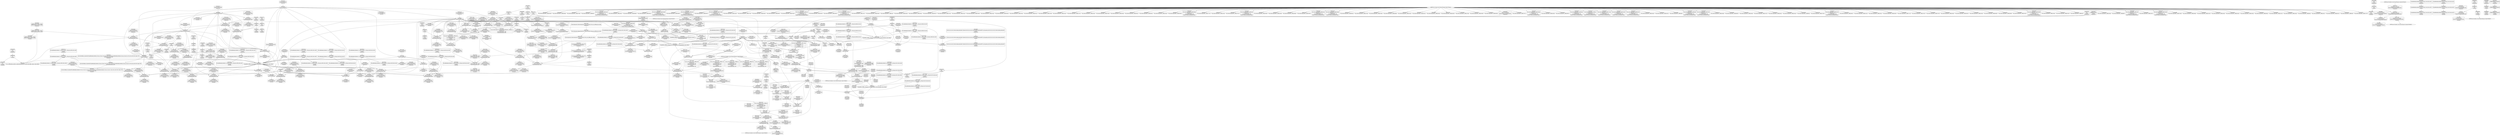 digraph {
	CE0x56a0300 [shape=record,shape=Mrecord,label="{CE0x56a0300|GLOBAL:__llvm_gcov_ctr202|Global_var:__llvm_gcov_ctr202}"]
	CE0x56dd440 [shape=record,shape=Mrecord,label="{CE0x56dd440|_call_void_mcount()_#3}"]
	CE0x57441e0 [shape=record,shape=Mrecord,label="{CE0x57441e0|i64*_getelementptr_inbounds_(_2_x_i64_,_2_x_i64_*___llvm_gcov_ctr131,_i64_0,_i64_1)|*Constant*|*SummSink*}"]
	CE0x56e25b0 [shape=record,shape=Mrecord,label="{CE0x56e25b0|i8_10|*Constant*|*SummSource*}"]
	CE0x56a7ed0 [shape=record,shape=Mrecord,label="{CE0x56a7ed0|selinux_sb_statfs:tmp15|security/selinux/hooks.c,2625|*SummSource*}"]
	CE0x56dcfc0 [shape=record,shape=Mrecord,label="{CE0x56dcfc0|cred_sid:bb|*SummSink*}"]
	CE0x57338a0 [shape=record,shape=Mrecord,label="{CE0x57338a0|superblock_has_perm:call|security/selinux/hooks.c,1863}"]
	CE0x56eba70 [shape=record,shape=Mrecord,label="{CE0x56eba70|232:_%struct.super_block*,_:_CRE_213,214_}"]
	CE0x56a3d70 [shape=record,shape=Mrecord,label="{CE0x56a3d70|selinux_sb_statfs:tmp6|security/selinux/hooks.c,2625}"]
	"CONST[source:0(mediator),value:2(dynamic)][purpose:{subject}][SrcIdx:4]"
	CE0x56c4550 [shape=record,shape=Mrecord,label="{CE0x56c4550|selinux_sb_statfs:tmp8|security/selinux/hooks.c,2625}"]
	CE0x56edf40 [shape=record,shape=Mrecord,label="{CE0x56edf40|232:_%struct.super_block*,_:_CRE_307,308_}"]
	CE0x56c7c00 [shape=record,shape=Mrecord,label="{CE0x56c7c00|i64_0|*Constant*}"]
	CE0x56984d0 [shape=record,shape=Mrecord,label="{CE0x56984d0|superblock_has_perm:tmp|*SummSink*}"]
	CE0x56e9270 [shape=record,shape=Mrecord,label="{CE0x56e9270|232:_%struct.super_block*,_:_CRE_181,182_}"]
	CE0x569ef60 [shape=record,shape=Mrecord,label="{CE0x569ef60|GLOBAL:selinux_sb_statfs.__warned|Global_var:selinux_sb_statfs.__warned|*SummSink*}"]
	CE0x57355d0 [shape=record,shape=Mrecord,label="{CE0x57355d0|selinux_sb_statfs:call8|security/selinux/hooks.c,2630|*SummSource*}"]
	CE0x56e94f0 [shape=record,shape=Mrecord,label="{CE0x56e94f0|232:_%struct.super_block*,_:_CRE_183,184_}"]
	CE0x5742840 [shape=record,shape=Mrecord,label="{CE0x5742840|cred_sid:tmp6|security/selinux/hooks.c,197}"]
	CE0x56dd1c0 [shape=record,shape=Mrecord,label="{CE0x56dd1c0|cred_sid:tmp3}"]
	CE0x56a8c30 [shape=record,shape=Mrecord,label="{CE0x56a8c30|_call_void_lockdep_rcu_suspicious(i8*_getelementptr_inbounds_(_25_x_i8_,_25_x_i8_*_.str3,_i32_0,_i32_0),_i32_2625,_i8*_getelementptr_inbounds_(_45_x_i8_,_45_x_i8_*_.str12,_i32_0,_i32_0))_#10,_!dbg_!27728|security/selinux/hooks.c,2625|*SummSource*}"]
	CE0x56c3710 [shape=record,shape=Mrecord,label="{CE0x56c3710|superblock_has_perm:bb|*SummSink*}"]
	CE0x56fde40 [shape=record,shape=Mrecord,label="{CE0x56fde40|avc_has_perm:requested|Function::avc_has_perm&Arg::requested::}"]
	CE0x5721160 [shape=record,shape=Mrecord,label="{CE0x5721160|i64*_getelementptr_inbounds_(_2_x_i64_,_2_x_i64_*___llvm_gcov_ctr98,_i64_0,_i64_1)|*Constant*|*SummSource*}"]
	CE0x5697b00 [shape=record,shape=Mrecord,label="{CE0x5697b00|selinux_sb_statfs:tmp13|security/selinux/hooks.c,2625|*SummSource*}"]
	CE0x56c6460 [shape=record,shape=Mrecord,label="{CE0x56c6460|selinux_sb_statfs:tmp19|security/selinux/hooks.c,2625|*SummSink*}"]
	CE0x56a6e90 [shape=record,shape=Mrecord,label="{CE0x56a6e90|i8*_getelementptr_inbounds_(_25_x_i8_,_25_x_i8_*_.str3,_i32_0,_i32_0)|*Constant*|*SummSource*}"]
	CE0x56e3450 [shape=record,shape=Mrecord,label="{CE0x56e3450|232:_%struct.super_block*,_:_CRE_153,154_}"]
	CE0x56eb6b0 [shape=record,shape=Mrecord,label="{CE0x56eb6b0|232:_%struct.super_block*,_:_CRE_210,211_}"]
	CE0x5735e30 [shape=record,shape=Mrecord,label="{CE0x5735e30|i32_8|*Constant*}"]
	CE0x56ea670 [shape=record,shape=Mrecord,label="{CE0x56ea670|232:_%struct.super_block*,_:_CRE_197,198_}"]
	CE0x56a17d0 [shape=record,shape=Mrecord,label="{CE0x56a17d0|selinux_sb_statfs:tobool|security/selinux/hooks.c,2625}"]
	CE0x568e3c0 [shape=record,shape=Mrecord,label="{CE0x568e3c0|i64_4|*Constant*|*SummSource*}"]
	CE0x57219f0 [shape=record,shape=Mrecord,label="{CE0x57219f0|get_current:tmp3|*SummSource*}"]
	CE0x56ebbb0 [shape=record,shape=Mrecord,label="{CE0x56ebbb0|232:_%struct.super_block*,_:_CRE_214,215_}"]
	CE0x5733c70 [shape=record,shape=Mrecord,label="{CE0x5733c70|_call_void_mcount()_#3}"]
	CE0x5741a80 [shape=record,shape=Mrecord,label="{CE0x5741a80|%struct.task_struct*_(%struct.task_struct**)*_asm_movq_%gs:$_1:P_,$0_,_r,im,_dirflag_,_fpsr_,_flags_|*SummSource*}"]
	CE0x56ae440 [shape=record,shape=Mrecord,label="{CE0x56ae440|selinux_sb_statfs:tmp17|security/selinux/hooks.c,2625|*SummSource*}"]
	CE0x56eb7f0 [shape=record,shape=Mrecord,label="{CE0x56eb7f0|232:_%struct.super_block*,_:_CRE_211,212_}"]
	CE0x5692100 [shape=record,shape=Mrecord,label="{CE0x5692100|selinux_sb_statfs:entry|*SummSource*}"]
	CE0x5735210 [shape=record,shape=Mrecord,label="{CE0x5735210|selinux_sb_statfs:call8|security/selinux/hooks.c,2630}"]
	CE0x5735d20 [shape=record,shape=Mrecord,label="{CE0x5735d20|superblock_has_perm:entry|*SummSink*}"]
	CE0x56f5340 [shape=record,shape=Mrecord,label="{CE0x56f5340|i32_12|*Constant*|*SummSource*}"]
	CE0x56fe4c0 [shape=record,shape=Mrecord,label="{CE0x56fe4c0|avc_has_perm:auditdata|Function::avc_has_perm&Arg::auditdata::|*SummSink*}"]
	CE0x56eab70 [shape=record,shape=Mrecord,label="{CE0x56eab70|232:_%struct.super_block*,_:_CRE_201,202_}"]
	CE0x56a27a0 [shape=record,shape=Mrecord,label="{CE0x56a27a0|selinux_sb_statfs:if.then|*SummSink*}"]
	CE0x56a1aa0 [shape=record,shape=Mrecord,label="{CE0x56a1aa0|selinux_sb_statfs:do.end|*SummSource*}"]
	CE0x572f4c0 [shape=record,shape=Mrecord,label="{CE0x572f4c0|superblock_has_perm:sid1|security/selinux/hooks.c,1866|*SummSink*}"]
	CE0x571ca80 [shape=record,shape=Mrecord,label="{CE0x571ca80|selinux_sb_statfs:tmp23|security/selinux/hooks.c,2629}"]
	CE0x56ff1a0 [shape=record,shape=Mrecord,label="{CE0x56ff1a0|i32_(i32,_i32,_i16,_i32,_%struct.common_audit_data*)*_bitcast_(i32_(i32,_i32,_i16,_i32,_%struct.common_audit_data.495*)*_avc_has_perm_to_i32_(i32,_i32,_i16,_i32,_%struct.common_audit_data*)*)|*Constant*|*SummSink*}"]
	CE0x56ddf00 [shape=record,shape=Mrecord,label="{CE0x56ddf00|cred_sid:security|security/selinux/hooks.c,196}"]
	CE0x56c0df0 [shape=record,shape=Mrecord,label="{CE0x56c0df0|i64*_getelementptr_inbounds_(_2_x_i64_,_2_x_i64_*___llvm_gcov_ctr151,_i64_0,_i64_1)|*Constant*|*SummSink*}"]
	CE0x56e99f0 [shape=record,shape=Mrecord,label="{CE0x56e99f0|232:_%struct.super_block*,_:_CRE_187,188_}"]
	CE0x56c3050 [shape=record,shape=Mrecord,label="{CE0x56c3050|selinux_sb_statfs:call|security/selinux/hooks.c,2625|*SummSink*}"]
	CE0x56c7140 [shape=record,shape=Mrecord,label="{CE0x56c7140|232:_%struct.super_block*,_:_CRE_158,159_}"]
	CE0x56ddac0 [shape=record,shape=Mrecord,label="{CE0x56ddac0|i32_22|*Constant*|*SummSource*}"]
	CE0x56ec330 [shape=record,shape=Mrecord,label="{CE0x56ec330|232:_%struct.super_block*,_:_CRE_220,221_}"]
	CE0x56c3650 [shape=record,shape=Mrecord,label="{CE0x56c3650|superblock_has_perm:bb|*SummSource*}"]
	CE0x56c0500 [shape=record,shape=Mrecord,label="{CE0x56c0500|cred_sid:tmp1|*SummSource*}"]
	CE0x56ab920 [shape=record,shape=Mrecord,label="{CE0x56ab920|i8*_getelementptr_inbounds_(_45_x_i8_,_45_x_i8_*_.str12,_i32_0,_i32_0)|*Constant*|*SummSource*}"]
	CE0x56ff2b0 [shape=record,shape=Mrecord,label="{CE0x56ff2b0|avc_has_perm:entry}"]
	CE0x56ae6d0 [shape=record,shape=Mrecord,label="{CE0x56ae6d0|selinux_sb_statfs:tmp17|security/selinux/hooks.c,2625|*SummSink*}"]
	CE0x56e3d40 [shape=record,shape=Mrecord,label="{CE0x56e3d40|selinux_sb_statfs:d_sb|security/selinux/hooks.c,2629}"]
	CE0x56e98b0 [shape=record,shape=Mrecord,label="{CE0x56e98b0|232:_%struct.super_block*,_:_CRE_186,187_}"]
	CE0x568f760 [shape=record,shape=Mrecord,label="{CE0x568f760|selinux_sb_statfs:tmp1|*SummSource*}"]
	CE0x56e3310 [shape=record,shape=Mrecord,label="{CE0x56e3310|232:_%struct.super_block*,_:_CRE_152,153_}"]
	CE0x571b180 [shape=record,shape=Mrecord,label="{CE0x571b180|selinux_sb_statfs:u|security/selinux/hooks.c,2629}"]
	CE0x56a2040 [shape=record,shape=Mrecord,label="{CE0x56a2040|get_current:tmp1}"]
	CE0x5699600 [shape=record,shape=Mrecord,label="{CE0x5699600|selinux_sb_statfs:bb|*SummSink*}"]
	CE0x56dc370 [shape=record,shape=Mrecord,label="{CE0x56dc370|i16_5|*Constant*}"]
	CE0x56ad570 [shape=record,shape=Mrecord,label="{CE0x56ad570|_ret_%struct.task_struct*_%tmp4,_!dbg_!27714|./arch/x86/include/asm/current.h,14|*SummSource*}"]
	CE0x56dd7d0 [shape=record,shape=Mrecord,label="{CE0x56dd7d0|i32_22|*Constant*}"]
	CE0x5724480 [shape=record,shape=Mrecord,label="{CE0x5724480|i64*_getelementptr_inbounds_(_2_x_i64_,_2_x_i64_*___llvm_gcov_ctr98,_i64_0,_i64_0)|*Constant*}"]
	CE0x56eb070 [shape=record,shape=Mrecord,label="{CE0x56eb070|232:_%struct.super_block*,_:_CRE_205,206_}"]
	CE0x5720560 [shape=record,shape=Mrecord,label="{CE0x5720560|superblock_has_perm:ad|Function::superblock_has_perm&Arg::ad::}"]
	CE0x568db40 [shape=record,shape=Mrecord,label="{CE0x568db40|i64_0|*Constant*|*SummSink*}"]
	CE0x56ed970 [shape=record,shape=Mrecord,label="{CE0x56ed970|232:_%struct.super_block*,_:_CRE_296,304_|*MultipleSource*|security/selinux/hooks.c,2629|Function::selinux_sb_statfs&Arg::dentry::}"]
	CE0x5736100 [shape=record,shape=Mrecord,label="{CE0x5736100|superblock_has_perm:cred|Function::superblock_has_perm&Arg::cred::|*SummSource*}"]
	CE0x56df480 [shape=record,shape=Mrecord,label="{CE0x56df480|selinux_sb_statfs:type|security/selinux/hooks.c,2628|*SummSource*}"]
	CE0x56fe640 [shape=record,shape=Mrecord,label="{CE0x56fe640|_ret_i32_%retval.0,_!dbg_!27728|security/selinux/avc.c,775|*SummSource*}"]
	CE0x56dbef0 [shape=record,shape=Mrecord,label="{CE0x56dbef0|get_current:tmp2}"]
	CE0x56bee50 [shape=record,shape=Mrecord,label="{CE0x56bee50|i64*_getelementptr_inbounds_(_2_x_i64_,_2_x_i64_*___llvm_gcov_ctr131,_i64_0,_i64_0)|*Constant*|*SummSource*}"]
	CE0x5736c20 [shape=record,shape=Mrecord,label="{CE0x5736c20|superblock_has_perm:perms|Function::superblock_has_perm&Arg::perms::}"]
	CE0x56e8d70 [shape=record,shape=Mrecord,label="{CE0x56e8d70|232:_%struct.super_block*,_:_CRE_177,178_}"]
	CE0x56e7970 [shape=record,shape=Mrecord,label="{CE0x56e7970|232:_%struct.super_block*,_:_CRE_161,162_}"]
	CE0x569dbb0 [shape=record,shape=Mrecord,label="{CE0x569dbb0|i64_1|*Constant*}"]
	CE0x6d021a0 [shape=record,shape=Mrecord,label="{CE0x6d021a0|selinux_sb_statfs:land.lhs.true}"]
	CE0x56c2c80 [shape=record,shape=Mrecord,label="{CE0x56c2c80|i64*_getelementptr_inbounds_(_2_x_i64_,_2_x_i64_*___llvm_gcov_ctr131,_i64_0,_i64_1)|*Constant*}"]
	CE0x56fe800 [shape=record,shape=Mrecord,label="{CE0x56fe800|_ret_i32_%retval.0,_!dbg_!27728|security/selinux/avc.c,775|*SummSink*}"]
	CE0x56e8870 [shape=record,shape=Mrecord,label="{CE0x56e8870|232:_%struct.super_block*,_:_CRE_173,174_}"]
	CE0x56aca10 [shape=record,shape=Mrecord,label="{CE0x56aca10|selinux_sb_statfs:call3|security/selinux/hooks.c,2625|*SummSink*}"]
	CE0x568e190 [shape=record,shape=Mrecord,label="{CE0x568e190|i64_4|*Constant*}"]
	CE0x5734f70 [shape=record,shape=Mrecord,label="{CE0x5734f70|selinux_sb_statfs:tmp24|*LoadInst*|security/selinux/hooks.c,2630|*SummSink*}"]
	CE0x572efa0 [shape=record,shape=Mrecord,label="{CE0x572efa0|superblock_has_perm:sid1|security/selinux/hooks.c,1866|*SummSource*}"]
	CE0x56c63f0 [shape=record,shape=Mrecord,label="{CE0x56c63f0|selinux_sb_statfs:tmp19|security/selinux/hooks.c,2625|*SummSource*}"]
	CE0x56a0b80 [shape=record,shape=Mrecord,label="{CE0x56a0b80|selinux_sb_statfs:tmp8|security/selinux/hooks.c,2625|*SummSource*}"]
	CE0x5742430 [shape=record,shape=Mrecord,label="{CE0x5742430|0:_i32,_4:_i32,_8:_i32,_12:_i32,_:_CMRE_12,16_|*MultipleSource*|security/selinux/hooks.c,196|security/selinux/hooks.c,197|*LoadInst*|security/selinux/hooks.c,196}"]
	CE0x572c880 [shape=record,shape=Mrecord,label="{CE0x572c880|COLLAPSED:_GCMRE___llvm_gcov_ctr98_internal_global_2_x_i64_zeroinitializer:_elem_0:default:}"]
	CE0x56912b0 [shape=record,shape=Mrecord,label="{CE0x56912b0|selinux_sb_statfs:if.then}"]
	CE0x56e48e0 [shape=record,shape=Mrecord,label="{CE0x56e48e0|232:_%struct.super_block*,_:_CRE_40,48_|*MultipleSource*|security/selinux/hooks.c,2629|Function::selinux_sb_statfs&Arg::dentry::}"]
	CE0x56fe370 [shape=record,shape=Mrecord,label="{CE0x56fe370|avc_has_perm:auditdata|Function::avc_has_perm&Arg::auditdata::|*SummSource*}"]
	CE0x56ffa50 [shape=record,shape=Mrecord,label="{CE0x56ffa50|avc_has_perm:tsid|Function::avc_has_perm&Arg::tsid::}"]
	CE0x56c3900 [shape=record,shape=Mrecord,label="{CE0x56c3900|i64_3|*Constant*|*SummSink*}"]
	CE0x56ff420 [shape=record,shape=Mrecord,label="{CE0x56ff420|avc_has_perm:entry|*SummSource*}"]
	CE0x56ea3f0 [shape=record,shape=Mrecord,label="{CE0x56ea3f0|232:_%struct.super_block*,_:_CRE_195,196_}"]
	CE0x5722270 [shape=record,shape=Mrecord,label="{CE0x5722270|superblock_has_perm:s_security|security/selinux/hooks.c,1865}"]
	CE0x56ae3d0 [shape=record,shape=Mrecord,label="{CE0x56ae3d0|selinux_sb_statfs:tmp17|security/selinux/hooks.c,2625}"]
	CE0x56e67b0 [shape=record,shape=Mrecord,label="{CE0x56e67b0|232:_%struct.super_block*,_:_CRE_148,149_}"]
	CE0x56e9b30 [shape=record,shape=Mrecord,label="{CE0x56e9b30|232:_%struct.super_block*,_:_CRE_188,189_}"]
	CE0x56f18c0 [shape=record,shape=Mrecord,label="{CE0x56f18c0|96:_%struct.dentry*,_272:_i8*,_:_CRE_272,280_|*MultipleSource*|security/selinux/hooks.c,2629|*LoadInst*|security/selinux/hooks.c,2629}"]
	CE0x56c7280 [shape=record,shape=Mrecord,label="{CE0x56c7280|232:_%struct.super_block*,_:_CRE_159,160_}"]
	CE0x56eef90 [shape=record,shape=Mrecord,label="{CE0x56eef90|selinux_sb_statfs:tmp22|*LoadInst*|security/selinux/hooks.c,2629}"]
	CE0x56ecab0 [shape=record,shape=Mrecord,label="{CE0x56ecab0|232:_%struct.super_block*,_:_CRE_232,240_|*MultipleSource*|security/selinux/hooks.c,2629|Function::selinux_sb_statfs&Arg::dentry::}"]
	CE0x56e5fe0 [shape=record,shape=Mrecord,label="{CE0x56e5fe0|232:_%struct.super_block*,_:_CRE_96,104_|*MultipleSource*|security/selinux/hooks.c,2629|Function::selinux_sb_statfs&Arg::dentry::}"]
	CE0x56ecdd0 [shape=record,shape=Mrecord,label="{CE0x56ecdd0|232:_%struct.super_block*,_:_CRE_248,256_|*MultipleSource*|security/selinux/hooks.c,2629|Function::selinux_sb_statfs&Arg::dentry::}"]
	CE0x56ee1d0 [shape=record,shape=Mrecord,label="{CE0x56ee1d0|232:_%struct.super_block*,_:_CRE_309,310_}"]
	CE0x56eebd0 [shape=record,shape=Mrecord,label="{CE0x56eebd0|232:_%struct.super_block*,_:_CRE_317,318_}"]
	CE0x56eb2f0 [shape=record,shape=Mrecord,label="{CE0x56eb2f0|232:_%struct.super_block*,_:_CRE_207,208_}"]
	CE0x56eb430 [shape=record,shape=Mrecord,label="{CE0x56eb430|232:_%struct.super_block*,_:_CRE_208,209_}"]
	CE0x5741f00 [shape=record,shape=Mrecord,label="{CE0x5741f00|0:_i32,_4:_i32,_8:_i32,_12:_i32,_:_CMRE_0,4_|*MultipleSource*|security/selinux/hooks.c,196|security/selinux/hooks.c,197|*LoadInst*|security/selinux/hooks.c,196}"]
	"CONST[source:0(mediator),value:2(dynamic)][purpose:{subject}][SnkIdx:0]"
	CE0x56e3590 [shape=record,shape=Mrecord,label="{CE0x56e3590|232:_%struct.super_block*,_:_CRE_154,155_}"]
	CE0x56b0bd0 [shape=record,shape=Mrecord,label="{CE0x56b0bd0|selinux_sb_statfs:tmp7|security/selinux/hooks.c,2625|*SummSource*}"]
	CE0x56c0390 [shape=record,shape=Mrecord,label="{CE0x56c0390|cred_sid:tmp|*SummSink*}"]
	CE0x56c65e0 [shape=record,shape=Mrecord,label="{CE0x56c65e0|selinux_sb_statfs:tmp20|security/selinux/hooks.c,2625}"]
	CE0x56e6630 [shape=record,shape=Mrecord,label="{CE0x56e6630|232:_%struct.super_block*,_:_CRE_146,147_}"]
	CE0x5720be0 [shape=record,shape=Mrecord,label="{CE0x5720be0|cred_sid:entry}"]
	CE0x56ec6f0 [shape=record,shape=Mrecord,label="{CE0x56ec6f0|232:_%struct.super_block*,_:_CRE_223,224_}"]
	CE0x56f4c00 [shape=record,shape=Mrecord,label="{CE0x56f4c00|96:_%struct.dentry*,_272:_i8*,_:_CRE_96,104_|*MultipleSource*|security/selinux/hooks.c,2629|*LoadInst*|security/selinux/hooks.c,2629}"]
	CE0x57333d0 [shape=record,shape=Mrecord,label="{CE0x57333d0|superblock_has_perm:tmp3|*SummSink*}"]
	CE0x56b0ff0 [shape=record,shape=Mrecord,label="{CE0x56b0ff0|selinux_sb_statfs:tmp}"]
	CE0x56a6470 [shape=record,shape=Mrecord,label="{CE0x56a6470|selinux_sb_statfs:tmp9|security/selinux/hooks.c,2625}"]
	CE0x5744aa0 [shape=record,shape=Mrecord,label="{CE0x5744aa0|i64*_getelementptr_inbounds_(_2_x_i64_,_2_x_i64_*___llvm_gcov_ctr98,_i64_0,_i64_1)|*Constant*|*SummSink*}"]
	CE0x56feef0 [shape=record,shape=Mrecord,label="{CE0x56feef0|superblock_has_perm:call2|security/selinux/hooks.c,1866|*SummSink*}"]
	"CONST[source:1(input),value:2(dynamic)][purpose:{object}][SrcIdx:1]"
	CE0x56e7d30 [shape=record,shape=Mrecord,label="{CE0x56e7d30|232:_%struct.super_block*,_:_CRE_164,165_}"]
	CE0x568dfe0 [shape=record,shape=Mrecord,label="{CE0x568dfe0|selinux_sb_statfs:tmp9|security/selinux/hooks.c,2625|*SummSink*}"]
	CE0x56a5ca0 [shape=record,shape=Mrecord,label="{CE0x56a5ca0|cred_sid:tmp}"]
	CE0x56a2b40 [shape=record,shape=Mrecord,label="{CE0x56a2b40|selinux_sb_statfs:tmp12|security/selinux/hooks.c,2625|*SummSink*}"]
	CE0x56e6820 [shape=record,shape=Mrecord,label="{CE0x56e6820|232:_%struct.super_block*,_:_CRE_147,148_}"]
	CE0x56c3890 [shape=record,shape=Mrecord,label="{CE0x56c3890|i64_3|*Constant*|*SummSource*}"]
	CE0x5735960 [shape=record,shape=Mrecord,label="{CE0x5735960|GLOBAL:superblock_has_perm|*Constant*|*SummSink*}"]
	CE0x5695860 [shape=record,shape=Mrecord,label="{CE0x5695860|selinux_sb_statfs:tmp11|security/selinux/hooks.c,2625|*SummSink*}"]
	CE0x56abfc0 [shape=record,shape=Mrecord,label="{CE0x56abfc0|_ret_i32_%tmp6,_!dbg_!27716|security/selinux/hooks.c,197|*SummSource*}"]
	CE0x5694d30 [shape=record,shape=Mrecord,label="{CE0x5694d30|selinux_sb_statfs:tmp3|*SummSource*}"]
	CE0x56dbfd0 [shape=record,shape=Mrecord,label="{CE0x56dbfd0|get_current:tmp2|*SummSink*}"]
	CE0x5722440 [shape=record,shape=Mrecord,label="{CE0x5722440|superblock_has_perm:s_security|security/selinux/hooks.c,1865|*SummSink*}"]
	CE0x56a3530 [shape=record,shape=Mrecord,label="{CE0x56a3530|selinux_sb_statfs:tmp8|security/selinux/hooks.c,2625|*SummSink*}"]
	CE0x56921d0 [shape=record,shape=Mrecord,label="{CE0x56921d0|selinux_sb_statfs:bb}"]
	CE0x568dad0 [shape=record,shape=Mrecord,label="{CE0x568dad0|i64_0|*Constant*|*SummSource*}"]
	CE0x5690e50 [shape=record,shape=Mrecord,label="{CE0x5690e50|i64_5|*Constant*|*SummSource*}"]
	CE0x56e9770 [shape=record,shape=Mrecord,label="{CE0x56e9770|232:_%struct.super_block*,_:_CRE_185,186_}"]
	CE0x5742930 [shape=record,shape=Mrecord,label="{CE0x5742930|cred_sid:tmp6|security/selinux/hooks.c,197|*SummSource*}"]
	CE0x572cf00 [shape=record,shape=Mrecord,label="{CE0x572cf00|cred_sid:tmp4|*LoadInst*|security/selinux/hooks.c,196|*SummSource*}"]
	CE0x56e9c70 [shape=record,shape=Mrecord,label="{CE0x56e9c70|232:_%struct.super_block*,_:_CRE_189,190_}"]
	CE0x56a20b0 [shape=record,shape=Mrecord,label="{CE0x56a20b0|get_current:tmp1|*SummSource*}"]
	CE0x56e84b0 [shape=record,shape=Mrecord,label="{CE0x56e84b0|232:_%struct.super_block*,_:_CRE_170,171_}"]
	CE0x56dbf60 [shape=record,shape=Mrecord,label="{CE0x56dbf60|get_current:tmp2|*SummSource*}"]
	CE0x56ecfc0 [shape=record,shape=Mrecord,label="{CE0x56ecfc0|232:_%struct.super_block*,_:_CRE_256,264_|*MultipleSource*|security/selinux/hooks.c,2629|Function::selinux_sb_statfs&Arg::dentry::}"]
	CE0x56de720 [shape=record,shape=Mrecord,label="{CE0x56de720|selinux_sb_statfs:cred4|security/selinux/hooks.c,2625|*SummSink*}"]
	CE0x56fe9e0 [shape=record,shape=Mrecord,label="{CE0x56fe9e0|i64*_getelementptr_inbounds_(_2_x_i64_,_2_x_i64_*___llvm_gcov_ctr131,_i64_0,_i64_0)|*Constant*}"]
	CE0x56c1090 [shape=record,shape=Mrecord,label="{CE0x56c1090|superblock_has_perm:tmp2}"]
	CE0x56ea170 [shape=record,shape=Mrecord,label="{CE0x56ea170|232:_%struct.super_block*,_:_CRE_193,194_}"]
	CE0x56a40b0 [shape=record,shape=Mrecord,label="{CE0x56a40b0|selinux_sb_statfs:tmp6|security/selinux/hooks.c,2625|*SummSource*}"]
	CE0x56a1f40 [shape=record,shape=Mrecord,label="{CE0x56a1f40|selinux_sb_statfs:land.lhs.true2|*SummSource*}"]
	CE0x56ea530 [shape=record,shape=Mrecord,label="{CE0x56ea530|232:_%struct.super_block*,_:_CRE_196,197_}"]
	CE0x56c3bc0 [shape=record,shape=Mrecord,label="{CE0x56c3bc0|selinux_sb_statfs:ad|security/selinux/hooks.c, 2626|*SummSource*}"]
	CE0x56a6930 [shape=record,shape=Mrecord,label="{CE0x56a6930|selinux_sb_statfs:tmp10|security/selinux/hooks.c,2625|*SummSource*}"]
	CE0x56e4cb0 [shape=record,shape=Mrecord,label="{CE0x56e4cb0|232:_%struct.super_block*,_:_CRE_56,64_|*MultipleSource*|security/selinux/hooks.c,2629|Function::selinux_sb_statfs&Arg::dentry::}"]
	CE0x569a170 [shape=record,shape=Mrecord,label="{CE0x569a170|i1_true|*Constant*|*SummSink*}"]
	CE0x56c3820 [shape=record,shape=Mrecord,label="{CE0x56c3820|selinux_sb_statfs:tobool|security/selinux/hooks.c,2625|*SummSink*}"]
	CE0x56a8410 [shape=record,shape=Mrecord,label="{CE0x56a8410|i8_1|*Constant*|*SummSink*}"]
	CE0x56a1480 [shape=record,shape=Mrecord,label="{CE0x56a1480|selinux_sb_statfs:tobool|security/selinux/hooks.c,2625|*SummSource*}"]
	CE0x56e4070 [shape=record,shape=Mrecord,label="{CE0x56e4070|232:_%struct.super_block*,_:_CRE_0,4_|*MultipleSource*|security/selinux/hooks.c,2629|Function::selinux_sb_statfs&Arg::dentry::}"]
	CE0x57445a0 [shape=record,shape=Mrecord,label="{CE0x57445a0|cred_sid:tmp2}"]
	CE0x56e62b0 [shape=record,shape=Mrecord,label="{CE0x56e62b0|232:_%struct.super_block*,_:_CRE_112,144_|*MultipleSource*|security/selinux/hooks.c,2629|Function::selinux_sb_statfs&Arg::dentry::}"]
	CE0x5734ab0 [shape=record,shape=Mrecord,label="{CE0x5734ab0|selinux_sb_statfs:d_sb7|security/selinux/hooks.c,2630|*SummSink*}"]
	CE0x5720e00 [shape=record,shape=Mrecord,label="{CE0x5720e00|cred_sid:entry|*SummSink*}"]
	CE0x56de550 [shape=record,shape=Mrecord,label="{CE0x56de550|i32_78|*Constant*|*SummSource*}"]
	CE0x56c1100 [shape=record,shape=Mrecord,label="{CE0x56c1100|superblock_has_perm:tmp2|*SummSource*}"]
	CE0x56ec970 [shape=record,shape=Mrecord,label="{CE0x56ec970|232:_%struct.super_block*,_:_CRE_224,232_|*MultipleSource*|security/selinux/hooks.c,2629|Function::selinux_sb_statfs&Arg::dentry::}"]
	CE0x56af990 [shape=record,shape=Mrecord,label="{CE0x56af990|i64*_getelementptr_inbounds_(_2_x_i64_,_2_x_i64_*___llvm_gcov_ctr151,_i64_0,_i64_0)|*Constant*|*SummSource*}"]
	CE0x56c7b20 [shape=record,shape=Mrecord,label="{CE0x56c7b20|i64_2|*Constant*|*SummSink*}"]
	CE0x56ef210 [shape=record,shape=Mrecord,label="{CE0x56ef210|selinux_sb_statfs:tmp22|*LoadInst*|security/selinux/hooks.c,2629|*SummSink*}"]
	CE0x56ed1b0 [shape=record,shape=Mrecord,label="{CE0x56ed1b0|232:_%struct.super_block*,_:_CRE_264,272_|*MultipleSource*|security/selinux/hooks.c,2629|Function::selinux_sb_statfs&Arg::dentry::}"]
	CE0x572da10 [shape=record,shape=Mrecord,label="{CE0x572da10|cred_sid:sid|security/selinux/hooks.c,197|*SummSink*}"]
	CE0x56ec0b0 [shape=record,shape=Mrecord,label="{CE0x56ec0b0|232:_%struct.super_block*,_:_CRE_218,219_}"]
	CE0x57208f0 [shape=record,shape=Mrecord,label="{CE0x57208f0|superblock_has_perm:call|security/selinux/hooks.c,1863|*SummSink*}"]
	CE0x571eb90 [shape=record,shape=Mrecord,label="{CE0x571eb90|superblock_has_perm:tmp3}"]
	CE0x56e2ca0 [shape=record,shape=Mrecord,label="{CE0x56e2ca0|232:_%struct.super_block*,_:_CRE_150,151_}"]
	CE0x56b1270 [shape=record,shape=Mrecord,label="{CE0x56b1270|i64_2|*Constant*|*SummSource*}"]
	CE0x5722370 [shape=record,shape=Mrecord,label="{CE0x5722370|superblock_has_perm:s_security|security/selinux/hooks.c,1865|*SummSource*}"]
	CE0x572f530 [shape=record,shape=Mrecord,label="{CE0x572f530|8:_i32,_:_CRE_8,12_|*MultipleSource*|security/selinux/hooks.c,1865|*LoadInst*|security/selinux/hooks.c,1865|security/selinux/hooks.c,1866}"]
	CE0x56c3c30 [shape=record,shape=Mrecord,label="{CE0x56c3c30|i64*_getelementptr_inbounds_(_2_x_i64_,_2_x_i64_*___llvm_gcov_ctr151,_i64_0,_i64_1)|*Constant*}"]
	CE0x56ae010 [shape=record,shape=Mrecord,label="{CE0x56ae010|GLOBAL:get_current|*Constant*}"]
	CE0x57364b0 [shape=record,shape=Mrecord,label="{CE0x57364b0|superblock_has_perm:sb|Function::superblock_has_perm&Arg::sb::}"]
	CE0x5735a90 [shape=record,shape=Mrecord,label="{CE0x5735a90|superblock_has_perm:entry}"]
	CE0x5691b00 [shape=record,shape=Mrecord,label="{CE0x5691b00|selinux_sb_statfs:entry|*SummSink*}"]
	CE0x569e610 [shape=record,shape=Mrecord,label="{CE0x569e610|selinux_sb_statfs:tmp2}"]
	CE0x56a68c0 [shape=record,shape=Mrecord,label="{CE0x56a68c0|selinux_sb_statfs:tmp10|security/selinux/hooks.c,2625}"]
	CE0x5733790 [shape=record,shape=Mrecord,label="{CE0x5733790|GLOBAL:cred_sid|*Constant*}"]
	CE0x56e5d60 [shape=record,shape=Mrecord,label="{CE0x56e5d60|232:_%struct.super_block*,_:_CRE_95,96_}"]
	CE0x56abd30 [shape=record,shape=Mrecord,label="{CE0x56abd30|cred_sid:cred|Function::cred_sid&Arg::cred::|*SummSource*}"]
	CE0x56e2410 [shape=record,shape=Mrecord,label="{CE0x56e2410|i8_10|*Constant*}"]
	CE0x4f42fe0 [shape=record,shape=Mrecord,label="{CE0x4f42fe0|selinux_sb_statfs:land.lhs.true|*SummSource*}"]
	CE0x56e5280 [shape=record,shape=Mrecord,label="{CE0x56e5280|232:_%struct.super_block*,_:_CRE_80,88_|*MultipleSource*|security/selinux/hooks.c,2629|Function::selinux_sb_statfs&Arg::dentry::}"]
	CE0x56bc370 [shape=record,shape=Mrecord,label="{CE0x56bc370|i32_1|*Constant*|*SummSink*}"]
	CE0x56e5090 [shape=record,shape=Mrecord,label="{CE0x56e5090|232:_%struct.super_block*,_:_CRE_72,80_|*MultipleSource*|security/selinux/hooks.c,2629|Function::selinux_sb_statfs&Arg::dentry::}"]
	CE0x572ec30 [shape=record,shape=Mrecord,label="{CE0x572ec30|superblock_has_perm:tmp5|security/selinux/hooks.c,1865|*SummSink*}"]
	CE0x56e7e70 [shape=record,shape=Mrecord,label="{CE0x56e7e70|232:_%struct.super_block*,_:_CRE_165,166_}"]
	CE0x568dea0 [shape=record,shape=Mrecord,label="{CE0x568dea0|i64_5|*Constant*|*SummSink*}"]
	CE0x5694b40 [shape=record,shape=Mrecord,label="{CE0x5694b40|selinux_sb_statfs:tmp3}"]
	CE0x5736a40 [shape=record,shape=Mrecord,label="{CE0x5736a40|i32_8|*Constant*|*SummSink*}"]
	CE0x5722d90 [shape=record,shape=Mrecord,label="{CE0x5722d90|superblock_has_perm:ad|Function::superblock_has_perm&Arg::ad::|*SummSink*}"]
	CE0x56fe0c0 [shape=record,shape=Mrecord,label="{CE0x56fe0c0|avc_has_perm:requested|Function::avc_has_perm&Arg::requested::|*SummSink*}"]
	CE0x56edd50 [shape=record,shape=Mrecord,label="{CE0x56edd50|232:_%struct.super_block*,_:_CRE_306,307_}"]
	CE0x56c0490 [shape=record,shape=Mrecord,label="{CE0x56c0490|cred_sid:tmp1}"]
	CE0x5723520 [shape=record,shape=Mrecord,label="{CE0x5723520|get_current:bb|*SummSink*}"]
	CE0x56ddb60 [shape=record,shape=Mrecord,label="{CE0x56ddb60|i32_22|*Constant*|*SummSink*}"]
	CE0x6b584c0 [shape=record,shape=Mrecord,label="{CE0x6b584c0|selinux_sb_statfs:land.lhs.true2|*SummSink*}"]
	CE0x5724630 [shape=record,shape=Mrecord,label="{CE0x5724630|_ret_i32_%call8,_!dbg_!27749|security/selinux/hooks.c,2630}"]
	CE0x5698640 [shape=record,shape=Mrecord,label="{CE0x5698640|superblock_has_perm:tmp1|*SummSink*}"]
	CE0x56a03d0 [shape=record,shape=Mrecord,label="{CE0x56a03d0|GLOBAL:__llvm_gcov_ctr202|Global_var:__llvm_gcov_ctr202|*SummSource*}"]
	CE0x56b0990 [shape=record,shape=Mrecord,label="{CE0x56b0990|selinux_sb_statfs:tmp7|security/selinux/hooks.c,2625}"]
	CE0x56bb740 [shape=record,shape=Mrecord,label="{CE0x56bb740|superblock_has_perm:tmp6|security/selinux/hooks.c,1866|*SummSink*}"]
	CE0x57205d0 [shape=record,shape=Mrecord,label="{CE0x57205d0|superblock_has_perm:ad|Function::superblock_has_perm&Arg::ad::|*SummSource*}"]
	CE0x56b0320 [shape=record,shape=Mrecord,label="{CE0x56b0320|i64*_getelementptr_inbounds_(_2_x_i64_,_2_x_i64_*___llvm_gcov_ctr98,_i64_0,_i64_0)|*Constant*|*SummSource*}"]
	CE0x5734940 [shape=record,shape=Mrecord,label="{CE0x5734940|selinux_sb_statfs:d_sb7|security/selinux/hooks.c,2630|*SummSource*}"]
	CE0x56edce0 [shape=record,shape=Mrecord,label="{CE0x56edce0|i32_12|*Constant*}"]
	CE0x5698560 [shape=record,shape=Mrecord,label="{CE0x5698560|superblock_has_perm:tmp1}"]
	CE0x56e7bf0 [shape=record,shape=Mrecord,label="{CE0x56e7bf0|232:_%struct.super_block*,_:_CRE_163,164_}"]
	CE0x568f6f0 [shape=record,shape=Mrecord,label="{CE0x568f6f0|selinux_sb_statfs:tmp1}"]
	CE0x56afa30 [shape=record,shape=Mrecord,label="{CE0x56afa30|i64*_getelementptr_inbounds_(_2_x_i64_,_2_x_i64_*___llvm_gcov_ctr151,_i64_0,_i64_0)|*Constant*}"]
	CE0x572d2b0 [shape=record,shape=Mrecord,label="{CE0x572d2b0|cred_sid:tmp5|security/selinux/hooks.c,196|*SummSource*}"]
	CE0x56ac350 [shape=record,shape=Mrecord,label="{CE0x56ac350|i32_0|*Constant*}"]
	CE0x5697a90 [shape=record,shape=Mrecord,label="{CE0x5697a90|selinux_sb_statfs:tmp13|security/selinux/hooks.c,2625}"]
	CE0x56acb80 [shape=record,shape=Mrecord,label="{CE0x56acb80|GLOBAL:get_current|*Constant*|*SummSource*}"]
	CE0x56c4d80 [shape=record,shape=Mrecord,label="{CE0x56c4d80|get_current:tmp3}"]
	CE0x56c32b0 [shape=record,shape=Mrecord,label="{CE0x56c32b0|i32_0|*Constant*|*SummSink*}"]
	CE0x56de4e0 [shape=record,shape=Mrecord,label="{CE0x56de4e0|i32_78|*Constant*|*SummSink*}"]
	CE0x5742750 [shape=record,shape=Mrecord,label="{CE0x5742750|0:_i32,_4:_i32,_8:_i32,_12:_i32,_:_CMRE_20,24_|*MultipleSource*|security/selinux/hooks.c,196|security/selinux/hooks.c,197|*LoadInst*|security/selinux/hooks.c,196}"]
	CE0x57242a0 [shape=record,shape=Mrecord,label="{CE0x57242a0|_ret_i32_%call2,_!dbg_!27722|security/selinux/hooks.c,1866|*SummSink*}"]
	CE0x56e89b0 [shape=record,shape=Mrecord,label="{CE0x56e89b0|232:_%struct.super_block*,_:_CRE_174,175_}"]
	CE0x57345f0 [shape=record,shape=Mrecord,label="{CE0x57345f0|selinux_sb_statfs:dentry6|security/selinux/hooks.c,2629|*SummSink*}"]
	CE0x56c9590 [shape=record,shape=Mrecord,label="{CE0x56c9590|superblock_has_perm:tmp6|security/selinux/hooks.c,1866}"]
	CE0x56e9130 [shape=record,shape=Mrecord,label="{CE0x56e9130|232:_%struct.super_block*,_:_CRE_180,181_}"]
	CE0x56a7e60 [shape=record,shape=Mrecord,label="{CE0x56a7e60|selinux_sb_statfs:tmp15|security/selinux/hooks.c,2625}"]
	CE0x56ee6d0 [shape=record,shape=Mrecord,label="{CE0x56ee6d0|232:_%struct.super_block*,_:_CRE_313,314_}"]
	CE0x56e5660 [shape=record,shape=Mrecord,label="{CE0x56e5660|232:_%struct.super_block*,_:_CRE_90,91_}"]
	CE0x56e2750 [shape=record,shape=Mrecord,label="{CE0x56e2750|i8_10|*Constant*|*SummSink*}"]
	CE0x5720a00 [shape=record,shape=Mrecord,label="{CE0x5720a00|GLOBAL:cred_sid|*Constant*|*SummSink*}"]
	CE0x56ff8f0 [shape=record,shape=Mrecord,label="{CE0x56ff8f0|avc_has_perm:ssid|Function::avc_has_perm&Arg::ssid::|*SummSource*}"]
	CE0x7373a30 [shape=record,shape=Mrecord,label="{CE0x7373a30|selinux_sb_statfs:if.end|*SummSource*}"]
	CE0x57419e0 [shape=record,shape=Mrecord,label="{CE0x57419e0|%struct.task_struct*_(%struct.task_struct**)*_asm_movq_%gs:$_1:P_,$0_,_r,im,_dirflag_,_fpsr_,_flags_}"]
	CE0x56c9c30 [shape=record,shape=Mrecord,label="{CE0x56c9c30|i32_2625|*Constant*}"]
	CE0x5721b20 [shape=record,shape=Mrecord,label="{CE0x5721b20|_call_void_mcount()_#3}"]
	CE0x56c3570 [shape=record,shape=Mrecord,label="{CE0x56c3570|superblock_has_perm:bb}"]
	CE0x569e680 [shape=record,shape=Mrecord,label="{CE0x569e680|selinux_sb_statfs:tmp2|*SummSource*}"]
	CE0x56c7000 [shape=record,shape=Mrecord,label="{CE0x56c7000|232:_%struct.super_block*,_:_CRE_157,158_}"]
	CE0x56e6120 [shape=record,shape=Mrecord,label="{CE0x56e6120|232:_%struct.super_block*,_:_CRE_104,112_|*MultipleSource*|security/selinux/hooks.c,2629|Function::selinux_sb_statfs&Arg::dentry::}"]
	CE0x5699bf0 [shape=record,shape=Mrecord,label="{CE0x5699bf0|selinux_sb_statfs:tmp14|security/selinux/hooks.c,2625|*SummSource*}"]
	CE0x56dc7b0 [shape=record,shape=Mrecord,label="{CE0x56dc7b0|_ret_i32_%retval.0,_!dbg_!27728|security/selinux/avc.c,775}"]
	CE0x5696020 [shape=record,shape=Mrecord,label="{CE0x5696020|selinux_sb_statfs:tmp|*SummSource*}"]
	CE0x568dc20 [shape=record,shape=Mrecord,label="{CE0x568dc20|GLOBAL:__llvm_gcov_ctr202|Global_var:__llvm_gcov_ctr202|*SummSink*}"]
	CE0x56dfbe0 [shape=record,shape=Mrecord,label="{CE0x56dfbe0|selinux_sb_statfs:dentry|Function::selinux_sb_statfs&Arg::dentry::|*SummSink*}"]
	CE0x569de40 [shape=record,shape=Mrecord,label="{CE0x569de40|i32_1|*Constant*}"]
	CE0x56e7fb0 [shape=record,shape=Mrecord,label="{CE0x56e7fb0|232:_%struct.super_block*,_:_CRE_166,167_}"]
	CE0x56ff990 [shape=record,shape=Mrecord,label="{CE0x56ff990|avc_has_perm:ssid|Function::avc_has_perm&Arg::ssid::|*SummSink*}"]
	CE0x56fee50 [shape=record,shape=Mrecord,label="{CE0x56fee50|superblock_has_perm:call2|security/selinux/hooks.c,1866|*SummSource*}"]
	CE0x5720cc0 [shape=record,shape=Mrecord,label="{CE0x5720cc0|cred_sid:entry|*SummSource*}"]
	CE0x56a16c0 [shape=record,shape=Mrecord,label="{CE0x56a16c0|i64_3|*Constant*}"]
	CE0x56b0640 [shape=record,shape=Mrecord,label="{CE0x56b0640|selinux_sb_statfs:do.body}"]
	CE0x57440b0 [shape=record,shape=Mrecord,label="{CE0x57440b0|i64*_getelementptr_inbounds_(_2_x_i64_,_2_x_i64_*___llvm_gcov_ctr131,_i64_0,_i64_1)|*Constant*|*SummSource*}"]
	CE0x56c6ac0 [shape=record,shape=Mrecord,label="{CE0x56c6ac0|selinux_sb_statfs:call3|security/selinux/hooks.c,2625}"]
	CE0x56c0200 [shape=record,shape=Mrecord,label="{CE0x56c0200|get_current:tmp1|*SummSink*}"]
	CE0x56e36b0 [shape=record,shape=Mrecord,label="{CE0x56e36b0|i32_9|*Constant*|*SummSource*}"]
	CE0x5734480 [shape=record,shape=Mrecord,label="{CE0x5734480|selinux_sb_statfs:dentry6|security/selinux/hooks.c,2629|*SummSource*}"]
	CE0x56ee450 [shape=record,shape=Mrecord,label="{CE0x56ee450|232:_%struct.super_block*,_:_CRE_311,312_}"]
	CE0x56b0710 [shape=record,shape=Mrecord,label="{CE0x56b0710|selinux_sb_statfs:do.body|*SummSource*}"]
	CE0x56ad820 [shape=record,shape=Mrecord,label="{CE0x56ad820|_ret_%struct.task_struct*_%tmp4,_!dbg_!27714|./arch/x86/include/asm/current.h,14|*SummSink*}"]
	CE0x56a4a80 [shape=record,shape=Mrecord,label="{CE0x56a4a80|selinux_sb_statfs:tmp4|security/selinux/hooks.c,2625|*SummSource*}"]
	CE0x56f5820 [shape=record,shape=Mrecord,label="{CE0x56f5820|selinux_sb_statfs:s_root|security/selinux/hooks.c,2629|*SummSource*}"]
	CE0x56c7990 [shape=record,shape=Mrecord,label="{CE0x56c7990|selinux_sb_statfs:tmp16|security/selinux/hooks.c,2625|*SummSource*}"]
	CE0x5690bb0 [shape=record,shape=Mrecord,label="{CE0x5690bb0|selinux_sb_statfs:tobool1|security/selinux/hooks.c,2625|*SummSource*}"]
	CE0x56ab8b0 [shape=record,shape=Mrecord,label="{CE0x56ab8b0|i8*_getelementptr_inbounds_(_45_x_i8_,_45_x_i8_*_.str12,_i32_0,_i32_0)|*Constant*}"]
	CE0x56ee310 [shape=record,shape=Mrecord,label="{CE0x56ee310|232:_%struct.super_block*,_:_CRE_310,311_}"]
	CE0x56a7ff0 [shape=record,shape=Mrecord,label="{CE0x56a7ff0|selinux_sb_statfs:tmp16|security/selinux/hooks.c,2625|*SummSink*}"]
	CE0x56a62a0 [shape=record,shape=Mrecord,label="{CE0x56a62a0|i64_4|*Constant*|*SummSink*}"]
	CE0x5742040 [shape=record,shape=Mrecord,label="{CE0x5742040|0:_i32,_4:_i32,_8:_i32,_12:_i32,_:_CMRE_8,12_|*MultipleSource*|security/selinux/hooks.c,196|security/selinux/hooks.c,197|*LoadInst*|security/selinux/hooks.c,196}"]
	CE0x56c9d60 [shape=record,shape=Mrecord,label="{CE0x56c9d60|selinux_sb_statfs:tmp5|security/selinux/hooks.c,2625}"]
	CE0x5693e10 [shape=record,shape=Mrecord,label="{CE0x5693e10|i32_0|*Constant*}"]
	CE0x56df680 [shape=record,shape=Mrecord,label="{CE0x56df680|selinux_sb_statfs:type|security/selinux/hooks.c,2628|*SummSink*}"]
	CE0x572f0f0 [shape=record,shape=Mrecord,label="{CE0x572f0f0|superblock_has_perm:sid1|security/selinux/hooks.c,1866}"]
	CE0x56eacb0 [shape=record,shape=Mrecord,label="{CE0x56eacb0|232:_%struct.super_block*,_:_CRE_202,203_}"]
	CE0x56dece0 [shape=record,shape=Mrecord,label="{CE0x56dece0|selinux_sb_statfs:tmp21|security/selinux/hooks.c,2625}"]
	CE0x56df250 [shape=record,shape=Mrecord,label="{CE0x56df250|0:_i8,_8:_%struct.dentry*,_24:_%struct.selinux_audit_data*,_:_SCMRE_0,1_|*MultipleSource*|security/selinux/hooks.c, 2626|security/selinux/hooks.c,2628}"]
	CE0x56e85f0 [shape=record,shape=Mrecord,label="{CE0x56e85f0|232:_%struct.super_block*,_:_CRE_171,172_}"]
	CE0x56ac8e0 [shape=record,shape=Mrecord,label="{CE0x56ac8e0|selinux_sb_statfs:call3|security/selinux/hooks.c,2625|*SummSource*}"]
	"CONST[source:0(mediator),value:2(dynamic)][purpose:{object}][SnkIdx:2]"
	CE0x56ddc20 [shape=record,shape=Mrecord,label="{CE0x56ddc20|cred_sid:security|security/selinux/hooks.c,196|*SummSource*}"]
	CE0x56e8eb0 [shape=record,shape=Mrecord,label="{CE0x56e8eb0|232:_%struct.super_block*,_:_CRE_178,179_}"]
	CE0x571ce60 [shape=record,shape=Mrecord,label="{CE0x571ce60|selinux_sb_statfs:u|security/selinux/hooks.c,2629|*SummSource*}"]
	CE0x56e8af0 [shape=record,shape=Mrecord,label="{CE0x56e8af0|232:_%struct.super_block*,_:_CRE_175,176_}"]
	CE0x5694dd0 [shape=record,shape=Mrecord,label="{CE0x5694dd0|selinux_sb_statfs:tmp3|*SummSink*}"]
	CE0x56b1130 [shape=record,shape=Mrecord,label="{CE0x56b1130|i64_2|*Constant*}"]
	CE0x56a2cb0 [shape=record,shape=Mrecord,label="{CE0x56a2cb0|i64*_getelementptr_inbounds_(_11_x_i64_,_11_x_i64_*___llvm_gcov_ctr202,_i64_0,_i64_6)|*Constant*|*SummSource*}"]
	CE0x569ced0 [shape=record,shape=Mrecord,label="{CE0x569ced0|selinux_sb_statfs:call|security/selinux/hooks.c,2625|*SummSource*}"]
	CE0x5695730 [shape=record,shape=Mrecord,label="{CE0x5695730|selinux_sb_statfs:tmp11|security/selinux/hooks.c,2625|*SummSource*}"]
	CE0x569eb20 [shape=record,shape=Mrecord,label="{CE0x569eb20|get_current:tmp4|./arch/x86/include/asm/current.h,14}"]
	CE0x56c5d60 [shape=record,shape=Mrecord,label="{CE0x56c5d60|i64*_getelementptr_inbounds_(_11_x_i64_,_11_x_i64_*___llvm_gcov_ctr202,_i64_0,_i64_10)|*Constant*}"]
	CE0x56de070 [shape=record,shape=Mrecord,label="{CE0x56de070|cred_sid:security|security/selinux/hooks.c,196|*SummSink*}"]
	CE0x56ea2b0 [shape=record,shape=Mrecord,label="{CE0x56ea2b0|232:_%struct.super_block*,_:_CRE_194,195_}"]
	CE0x56e9db0 [shape=record,shape=Mrecord,label="{CE0x56e9db0|232:_%struct.super_block*,_:_CRE_190,191_}"]
	CE0x56dc9c0 [shape=record,shape=Mrecord,label="{CE0x56dc9c0|avc_has_perm:tclass|Function::avc_has_perm&Arg::tclass::|*SummSink*}"]
	CE0x56ee950 [shape=record,shape=Mrecord,label="{CE0x56ee950|232:_%struct.super_block*,_:_CRE_315,316_}"]
	CE0x572d060 [shape=record,shape=Mrecord,label="{CE0x572d060|cred_sid:tmp5|security/selinux/hooks.c,196}"]
	CE0x5733490 [shape=record,shape=Mrecord,label="{CE0x5733490|_call_void_mcount()_#3|*SummSource*}"]
	CE0x568f800 [shape=record,shape=Mrecord,label="{CE0x568f800|selinux_sb_statfs:tmp1|*SummSink*}"]
	CE0x56e2fe0 [shape=record,shape=Mrecord,label="{CE0x56e2fe0|selinux_sb_statfs:dentry|Function::selinux_sb_statfs&Arg::dentry::}"]
	CE0x5698010 [shape=record,shape=Mrecord,label="{CE0x5698010|i32_1|*Constant*|*SummSource*}"]
	CE0x57358f0 [shape=record,shape=Mrecord,label="{CE0x57358f0|GLOBAL:superblock_has_perm|*Constant*|*SummSource*}"]
	CE0x569ce30 [shape=record,shape=Mrecord,label="{CE0x569ce30|selinux_sb_statfs:call|security/selinux/hooks.c,2625}"]
	CE0x56c6380 [shape=record,shape=Mrecord,label="{CE0x56c6380|i64*_getelementptr_inbounds_(_11_x_i64_,_11_x_i64_*___llvm_gcov_ctr202,_i64_0,_i64_10)|*Constant*|*SummSink*}"]
	CE0x56ec830 [shape=record,shape=Mrecord,label="{CE0x56ec830|232:_%struct.super_block*,_:_CRE_304,305_}"]
	CE0x569e4e0 [shape=record,shape=Mrecord,label="{CE0x569e4e0|i64*_getelementptr_inbounds_(_11_x_i64_,_11_x_i64_*___llvm_gcov_ctr202,_i64_0,_i64_1)|*Constant*|*SummSink*}"]
	CE0x56ea7b0 [shape=record,shape=Mrecord,label="{CE0x56ea7b0|232:_%struct.super_block*,_:_CRE_198,199_}"]
	CE0x57347c0 [shape=record,shape=Mrecord,label="{CE0x57347c0|selinux_sb_statfs:tmp24|*LoadInst*|security/selinux/hooks.c,2630}"]
	CE0x56e9ef0 [shape=record,shape=Mrecord,label="{CE0x56e9ef0|232:_%struct.super_block*,_:_CRE_191,192_}"]
	CE0x5736890 [shape=record,shape=Mrecord,label="{CE0x5736890|i32_8|*Constant*|*SummSource*}"]
	CE0x56ef0d0 [shape=record,shape=Mrecord,label="{CE0x56ef0d0|selinux_sb_statfs:tmp22|*LoadInst*|security/selinux/hooks.c,2629|*SummSource*}"]
	CE0x5733690 [shape=record,shape=Mrecord,label="{CE0x5733690|_call_void_mcount()_#3|*SummSink*}"]
	CE0x57366e0 [shape=record,shape=Mrecord,label="{CE0x57366e0|superblock_has_perm:sb|Function::superblock_has_perm&Arg::sb::|*SummSink*}"]
	CE0x572d410 [shape=record,shape=Mrecord,label="{CE0x572d410|cred_sid:tmp5|security/selinux/hooks.c,196|*SummSink*}"]
	CE0x56a49a0 [shape=record,shape=Mrecord,label="{CE0x56a49a0|selinux_sb_statfs:tmp4|security/selinux/hooks.c,2625}"]
	CE0x56c94c0 [shape=record,shape=Mrecord,label="{CE0x56c94c0|i32_(i32,_i32,_i16,_i32,_%struct.common_audit_data*)*_bitcast_(i32_(i32,_i32,_i16,_i32,_%struct.common_audit_data.495*)*_avc_has_perm_to_i32_(i32,_i32,_i16,_i32,_%struct.common_audit_data*)*)|*Constant*}"]
	CE0x56a5d10 [shape=record,shape=Mrecord,label="{CE0x56a5d10|COLLAPSED:_GCMRE___llvm_gcov_ctr131_internal_global_2_x_i64_zeroinitializer:_elem_0:default:}"]
	CE0x56ed780 [shape=record,shape=Mrecord,label="{CE0x56ed780|232:_%struct.super_block*,_:_CRE_288,296_|*MultipleSource*|security/selinux/hooks.c,2629|Function::selinux_sb_statfs&Arg::dentry::}"]
	CE0x56b0530 [shape=record,shape=Mrecord,label="{CE0x56b0530|i64*_getelementptr_inbounds_(_11_x_i64_,_11_x_i64_*___llvm_gcov_ctr202,_i64_0,_i64_0)|*Constant*}"]
	CE0x56dce20 [shape=record,shape=Mrecord,label="{CE0x56dce20|cred_sid:bb|*SummSource*}"]
	CE0x56c7920 [shape=record,shape=Mrecord,label="{CE0x56c7920|selinux_sb_statfs:tmp16|security/selinux/hooks.c,2625}"]
	CE0x56ac120 [shape=record,shape=Mrecord,label="{CE0x56ac120|_ret_i32_%tmp6,_!dbg_!27716|security/selinux/hooks.c,197|*SummSink*}"]
	CE0x56dd710 [shape=record,shape=Mrecord,label="{CE0x56dd710|_call_void_mcount()_#3|*SummSink*}"]
	CE0x56abe70 [shape=record,shape=Mrecord,label="{CE0x56abe70|_ret_i32_%tmp6,_!dbg_!27716|security/selinux/hooks.c,197}"]
	CE0x56c0420 [shape=record,shape=Mrecord,label="{CE0x56c0420|i64_1|*Constant*}"]
	CE0x56e6440 [shape=record,shape=Mrecord,label="{CE0x56e6440|232:_%struct.super_block*,_:_CRE_145,146_}"]
	CE0x56ec470 [shape=record,shape=Mrecord,label="{CE0x56ec470|232:_%struct.super_block*,_:_CRE_221,222_}"]
	CE0x56e57e0 [shape=record,shape=Mrecord,label="{CE0x56e57e0|232:_%struct.super_block*,_:_CRE_92,93_}"]
	CE0x56dde90 [shape=record,shape=Mrecord,label="{CE0x56dde90|i32_0|*Constant*}"]
	CE0x56c9f60 [shape=record,shape=Mrecord,label="{CE0x56c9f60|selinux_sb_statfs:tmp5|security/selinux/hooks.c,2625|*SummSink*}"]
	CE0x569ffb0 [shape=record,shape=Mrecord,label="{CE0x569ffb0|selinux_sb_statfs:do.end|*SummSink*}"]
	CE0x73738f0 [shape=record,shape=Mrecord,label="{CE0x73738f0|selinux_sb_statfs:if.end}"]
	CE0x56df2c0 [shape=record,shape=Mrecord,label="{CE0x56df2c0|selinux_sb_statfs:type|security/selinux/hooks.c,2628}"]
	CE0x56a7df0 [shape=record,shape=Mrecord,label="{CE0x56a7df0|i8_1|*Constant*}"]
	CE0x569f200 [shape=record,shape=Mrecord,label="{CE0x569f200|0:_i8,_:_GCMR_selinux_sb_statfs.__warned_internal_global_i8_0,_section_.data.unlikely_,_align_1:_elem_0:default:}"]
	CE0x56aea90 [shape=record,shape=Mrecord,label="{CE0x56aea90|selinux_sb_statfs:tmp18|security/selinux/hooks.c,2625|*SummSink*}"]
	CE0x56dc640 [shape=record,shape=Mrecord,label="{CE0x56dc640|i16_5|*Constant*|*SummSink*}"]
	CE0x56c62d0 [shape=record,shape=Mrecord,label="{CE0x56c62d0|i64*_getelementptr_inbounds_(_11_x_i64_,_11_x_i64_*___llvm_gcov_ctr202,_i64_0,_i64_10)|*Constant*|*SummSource*}"]
	CE0x56f5430 [shape=record,shape=Mrecord,label="{CE0x56f5430|i32_12|*Constant*|*SummSink*}"]
	CE0x56fdf50 [shape=record,shape=Mrecord,label="{CE0x56fdf50|avc_has_perm:requested|Function::avc_has_perm&Arg::requested::|*SummSource*}"]
	CE0x572d980 [shape=record,shape=Mrecord,label="{CE0x572d980|cred_sid:sid|security/selinux/hooks.c,197}"]
	CE0x56ea030 [shape=record,shape=Mrecord,label="{CE0x56ea030|232:_%struct.super_block*,_:_CRE_192,193_}"]
	CE0x56e5470 [shape=record,shape=Mrecord,label="{CE0x56e5470|232:_%struct.super_block*,_:_CRE_89,90_}"]
	CE0x56e46b0 [shape=record,shape=Mrecord,label="{CE0x56e46b0|232:_%struct.super_block*,_:_CRE_24,40_|*MultipleSource*|security/selinux/hooks.c,2629|Function::selinux_sb_statfs&Arg::dentry::}"]
	CE0x56a24b0 [shape=record,shape=Mrecord,label="{CE0x56a24b0|get_current:tmp|*SummSink*}"]
	CE0x5726ab0 [shape=record,shape=Mrecord,label="{CE0x5726ab0|superblock_has_perm:tmp|*SummSource*}"]
	CE0x5722200 [shape=record,shape=Mrecord,label="{CE0x5722200|superblock_has_perm:tmp4|*LoadInst*|security/selinux/hooks.c,1865}"]
	CE0x56ee590 [shape=record,shape=Mrecord,label="{CE0x56ee590|232:_%struct.super_block*,_:_CRE_312,313_}"]
	CE0x5690b40 [shape=record,shape=Mrecord,label="{CE0x5690b40|selinux_sb_statfs:tobool1|security/selinux/hooks.c,2625}"]
	CE0x56a8540 [shape=record,shape=Mrecord,label="{CE0x56a8540|i8*_getelementptr_inbounds_(_25_x_i8_,_25_x_i8_*_.str3,_i32_0,_i32_0)|*Constant*}"]
	CE0x56b0430 [shape=record,shape=Mrecord,label="{CE0x56b0430|selinux_sb_statfs:if.end|*SummSink*}"]
	CE0x56feb90 [shape=record,shape=Mrecord,label="{CE0x56feb90|cred_sid:bb}"]
	CE0x56ecc40 [shape=record,shape=Mrecord,label="{CE0x56ecc40|232:_%struct.super_block*,_:_CRE_240,248_|*MultipleSource*|security/selinux/hooks.c,2629|Function::selinux_sb_statfs&Arg::dentry::}"]
	CE0x57350a0 [shape=record,shape=Mrecord,label="{CE0x57350a0|GLOBAL:superblock_has_perm|*Constant*}"]
	CE0x5726a40 [shape=record,shape=Mrecord,label="{CE0x5726a40|superblock_has_perm:tmp}"]
	CE0x56959d0 [shape=record,shape=Mrecord,label="{CE0x56959d0|selinux_sb_statfs:tmp12|security/selinux/hooks.c,2625}"]
	CE0x56e8ff0 [shape=record,shape=Mrecord,label="{CE0x56e8ff0|232:_%struct.super_block*,_:_CRE_179,180_}"]
	CE0x5699b80 [shape=record,shape=Mrecord,label="{CE0x5699b80|selinux_sb_statfs:tmp14|security/selinux/hooks.c,2625}"]
	CE0x5734100 [shape=record,shape=Mrecord,label="{CE0x5734100|selinux_sb_statfs:dentry6|security/selinux/hooks.c,2629}"]
	CE0x569e6f0 [shape=record,shape=Mrecord,label="{CE0x569e6f0|selinux_sb_statfs:tmp2|*SummSink*}"]
	CE0x5742a20 [shape=record,shape=Mrecord,label="{CE0x5742a20|cred_sid:tmp6|security/selinux/hooks.c,197|*SummSink*}"]
	CE0x57233f0 [shape=record,shape=Mrecord,label="{CE0x57233f0|get_current:bb|*SummSource*}"]
	CE0x572d550 [shape=record,shape=Mrecord,label="{CE0x572d550|i32_1|*Constant*}"]
	CE0x56c3e20 [shape=record,shape=Mrecord,label="{CE0x56c3e20|i64*_getelementptr_inbounds_(_2_x_i64_,_2_x_i64_*___llvm_gcov_ctr151,_i64_0,_i64_1)|*Constant*|*SummSource*}"]
	CE0x56c5e90 [shape=record,shape=Mrecord,label="{CE0x56c5e90|selinux_sb_statfs:tmp19|security/selinux/hooks.c,2625}"]
	CE0x56fede0 [shape=record,shape=Mrecord,label="{CE0x56fede0|superblock_has_perm:call2|security/selinux/hooks.c,1866}"]
	CE0x56e8230 [shape=record,shape=Mrecord,label="{CE0x56e8230|232:_%struct.super_block*,_:_CRE_168,169_}"]
	CE0x5734830 [shape=record,shape=Mrecord,label="{CE0x5734830|selinux_sb_statfs:d_sb7|security/selinux/hooks.c,2630}"]
	CE0x6d020b0 [shape=record,shape=Mrecord,label="{CE0x6d020b0|selinux_sb_statfs:do.body|*SummSink*}"]
	CE0x571cc00 [shape=record,shape=Mrecord,label="{CE0x571cc00|selinux_sb_statfs:tmp23|security/selinux/hooks.c,2629|*SummSink*}"]
	CE0x56e3e10 [shape=record,shape=Mrecord,label="{CE0x56e3e10|selinux_sb_statfs:d_sb|security/selinux/hooks.c,2629|*SummSource*}"]
	CE0x56aa0d0 [shape=record,shape=Mrecord,label="{CE0x56aa0d0|i32_2625|*Constant*|*SummSink*}"]
	CE0x56dd310 [shape=record,shape=Mrecord,label="{CE0x56dd310|cred_sid:tmp3|*SummSource*}"]
	CE0x56de910 [shape=record,shape=Mrecord,label="{CE0x56de910|selinux_sb_statfs:cred4|security/selinux/hooks.c,2625|*SummSource*}"]
	CE0x569e980 [shape=record,shape=Mrecord,label="{CE0x569e980|_call_void_mcount()_#3|*SummSource*}"]
	CE0x56ebcf0 [shape=record,shape=Mrecord,label="{CE0x56ebcf0|232:_%struct.super_block*,_:_CRE_215,216_}"]
	CE0x56e7ab0 [shape=record,shape=Mrecord,label="{CE0x56e7ab0|232:_%struct.super_block*,_:_CRE_162,163_}"]
	CE0x56a9f40 [shape=record,shape=Mrecord,label="{CE0x56a9f40|i32_2625|*Constant*|*SummSource*}"]
	CE0x56a1eb0 [shape=record,shape=Mrecord,label="{CE0x56a1eb0|selinux_sb_statfs:ad|security/selinux/hooks.c, 2626|*SummSink*}"]
	CE0x56dc220 [shape=record,shape=Mrecord,label="{CE0x56dc220|avc_has_perm:tsid|Function::avc_has_perm&Arg::tsid::|*SummSink*}"]
	CE0x5696100 [shape=record,shape=Mrecord,label="{CE0x5696100|i64*_getelementptr_inbounds_(_11_x_i64_,_11_x_i64_*___llvm_gcov_ctr202,_i64_0,_i64_0)|*Constant*|*SummSource*}"]
	CE0x56ec5b0 [shape=record,shape=Mrecord,label="{CE0x56ec5b0|232:_%struct.super_block*,_:_CRE_222,223_}"]
	CE0x56adc40 [shape=record,shape=Mrecord,label="{CE0x56adc40|i64*_getelementptr_inbounds_(_11_x_i64_,_11_x_i64_*___llvm_gcov_ctr202,_i64_0,_i64_9)|*Constant*}"]
	CE0x56ec1f0 [shape=record,shape=Mrecord,label="{CE0x56ec1f0|232:_%struct.super_block*,_:_CRE_219,220_}"]
	CE0x57207e0 [shape=record,shape=Mrecord,label="{CE0x57207e0|superblock_has_perm:call|security/selinux/hooks.c,1863|*SummSource*}"]
	CE0x56c9660 [shape=record,shape=Mrecord,label="{CE0x56c9660|superblock_has_perm:tmp6|security/selinux/hooks.c,1866|*SummSource*}"]
	"CONST[source:0(mediator),value:0(static)][purpose:{operation}][SrcIdx:2]"
	CE0x56ab990 [shape=record,shape=Mrecord,label="{CE0x56ab990|i8*_getelementptr_inbounds_(_45_x_i8_,_45_x_i8_*_.str12,_i32_0,_i32_0)|*Constant*|*SummSink*}"]
	CE0x56c9890 [shape=record,shape=Mrecord,label="{CE0x56c9890|avc_has_perm:entry|*SummSink*}"]
	CE0x56eaa30 [shape=record,shape=Mrecord,label="{CE0x56eaa30|232:_%struct.super_block*,_:_CRE_200,201_}"]
	CE0x56eb930 [shape=record,shape=Mrecord,label="{CE0x56eb930|232:_%struct.super_block*,_:_CRE_212,213_}"]
	CE0x5695fb0 [shape=record,shape=Mrecord,label="{CE0x5695fb0|COLLAPSED:_GCMRE___llvm_gcov_ctr202_internal_global_11_x_i64_zeroinitializer:_elem_0:default:}"]
	CE0x56f5580 [shape=record,shape=Mrecord,label="{CE0x56f5580|selinux_sb_statfs:s_root|security/selinux/hooks.c,2629|*SummSink*}"]
	CE0x56a6580 [shape=record,shape=Mrecord,label="{CE0x56a6580|selinux_sb_statfs:tmp9|security/selinux/hooks.c,2625|*SummSource*}"]
	CE0x56ee810 [shape=record,shape=Mrecord,label="{CE0x56ee810|232:_%struct.super_block*,_:_CRE_314,315_}"]
	CE0x5721f80 [shape=record,shape=Mrecord,label="{CE0x5721f80|i32_16|*Constant*}"]
	CE0x5741920 [shape=record,shape=Mrecord,label="{CE0x5741920|get_current:tmp4|./arch/x86/include/asm/current.h,14|*SummSink*}"]
	CE0x56c3a30 [shape=record,shape=Mrecord,label="{CE0x56c3a30|i64*_getelementptr_inbounds_(_11_x_i64_,_11_x_i64_*___llvm_gcov_ctr202,_i64_0,_i64_1)|*Constant*}"]
	CE0x5723290 [shape=record,shape=Mrecord,label="{CE0x5723290|get_current:bb}"]
	CE0x56e5ae0 [shape=record,shape=Mrecord,label="{CE0x56e5ae0|232:_%struct.super_block*,_:_CRE_93,94_}"]
	CE0x56de430 [shape=record,shape=Mrecord,label="{CE0x56de430|i32_78|*Constant*}"]
	CE0x56a2150 [shape=record,shape=Mrecord,label="{CE0x56a2150|selinux_sb_statfs:land.lhs.true2}"]
	CE0x5742660 [shape=record,shape=Mrecord,label="{CE0x5742660|0:_i32,_4:_i32,_8:_i32,_12:_i32,_:_CMRE_16,20_|*MultipleSource*|security/selinux/hooks.c,196|security/selinux/hooks.c,197|*LoadInst*|security/selinux/hooks.c,196}"]
	CE0x56ebe30 [shape=record,shape=Mrecord,label="{CE0x56ebe30|232:_%struct.super_block*,_:_CRE_216,217_}"]
	CE0x56ae960 [shape=record,shape=Mrecord,label="{CE0x56ae960|selinux_sb_statfs:tmp18|security/selinux/hooks.c,2625|*SummSource*}"]
	CE0x56a5af0 [shape=record,shape=Mrecord,label="{CE0x56a5af0|i64*_getelementptr_inbounds_(_2_x_i64_,_2_x_i64_*___llvm_gcov_ctr131,_i64_0,_i64_0)|*Constant*|*SummSink*}"]
	CE0x569ebf0 [shape=record,shape=Mrecord,label="{CE0x569ebf0|GLOBAL:selinux_sb_statfs.__warned|Global_var:selinux_sb_statfs.__warned|*SummSource*}"]
	CE0x56eea90 [shape=record,shape=Mrecord,label="{CE0x56eea90|232:_%struct.super_block*,_:_CRE_316,317_}"]
	CE0x56e5c20 [shape=record,shape=Mrecord,label="{CE0x56e5c20|232:_%struct.super_block*,_:_CRE_94,95_}"]
	CE0x56e8730 [shape=record,shape=Mrecord,label="{CE0x56e8730|232:_%struct.super_block*,_:_CRE_172,173_}"]
	CE0x56de000 [shape=record,shape=Mrecord,label="{CE0x56de000|COLLAPSED:_CMRE:_elem_0::|security/selinux/hooks.c,196}"]
	CE0x5736dd0 [shape=record,shape=Mrecord,label="{CE0x5736dd0|_ret_i32_%call2,_!dbg_!27722|security/selinux/hooks.c,1866}"]
	CE0x56e3640 [shape=record,shape=Mrecord,label="{CE0x56e3640|i32_9|*Constant*}"]
	CE0x56e9630 [shape=record,shape=Mrecord,label="{CE0x56e9630|232:_%struct.super_block*,_:_CRE_184,185_}"]
	CE0x5721a60 [shape=record,shape=Mrecord,label="{CE0x5721a60|get_current:tmp3|*SummSink*}"]
	CE0x56dd6a0 [shape=record,shape=Mrecord,label="{CE0x56dd6a0|_call_void_mcount()_#3|*SummSource*}"]
	CE0x5725cd0 [shape=record,shape=Mrecord,label="{CE0x5725cd0|i32_1|*Constant*}"]
	CE0x569dc90 [shape=record,shape=Mrecord,label="{CE0x569dc90|i64_1|*Constant*|*SummSink*}"]
	CE0x569ea80 [shape=record,shape=Mrecord,label="{CE0x569ea80|_call_void_mcount()_#3|*SummSink*}"]
	CE0x56c76d0 [shape=record,shape=Mrecord,label="{CE0x56c76d0|selinux_sb_statfs:tmp15|security/selinux/hooks.c,2625|*SummSink*}"]
	CE0x56ff640 [shape=record,shape=Mrecord,label="{CE0x56ff640|avc_has_perm:ssid|Function::avc_has_perm&Arg::ssid::}"]
	CE0x56c2ea0 [shape=record,shape=Mrecord,label="{CE0x56c2ea0|cred_sid:tmp1|*SummSink*}"]
	CE0x56ade10 [shape=record,shape=Mrecord,label="{CE0x56ade10|i64*_getelementptr_inbounds_(_11_x_i64_,_11_x_i64_*___llvm_gcov_ctr202,_i64_0,_i64_9)|*Constant*|*SummSource*}"]
	CE0x56a8850 [shape=record,shape=Mrecord,label="{CE0x56a8850|_call_void_lockdep_rcu_suspicious(i8*_getelementptr_inbounds_(_25_x_i8_,_25_x_i8_*_.str3,_i32_0,_i32_0),_i32_2625,_i8*_getelementptr_inbounds_(_45_x_i8_,_45_x_i8_*_.str12,_i32_0,_i32_0))_#10,_!dbg_!27728|security/selinux/hooks.c,2625}"]
	CE0x56a34c0 [shape=record,shape=Mrecord,label="{CE0x56a34c0|selinux_sb_statfs:tmp|*SummSink*}"]
	CE0x5741b10 [shape=record,shape=Mrecord,label="{CE0x5741b10|%struct.task_struct*_(%struct.task_struct**)*_asm_movq_%gs:$_1:P_,$0_,_r,im,_dirflag_,_fpsr_,_flags_|*SummSink*}"]
	CE0x56edb60 [shape=record,shape=Mrecord,label="{CE0x56edb60|232:_%struct.super_block*,_:_CRE_305,306_}"]
	CE0x56c1170 [shape=record,shape=Mrecord,label="{CE0x56c1170|superblock_has_perm:tmp2|*SummSink*}"]
	CE0x56a4440 [shape=record,shape=Mrecord,label="{CE0x56a4440|selinux_sb_statfs:entry}"]
	CE0x56de6b0 [shape=record,shape=Mrecord,label="{CE0x56de6b0|COLLAPSED:_GCMRE_current_task_external_global_%struct.task_struct*:_elem_0::|security/selinux/hooks.c,2625}"]
	CE0x5735c00 [shape=record,shape=Mrecord,label="{CE0x5735c00|superblock_has_perm:entry|*SummSource*}"]
	CE0x5699670 [shape=record,shape=Mrecord,label="{CE0x5699670|GLOBAL:current_task|Global_var:current_task|*SummSource*}"]
	CE0x56e80f0 [shape=record,shape=Mrecord,label="{CE0x56e80f0|232:_%struct.super_block*,_:_CRE_167,168_}"]
	CE0x56fef80 [shape=record,shape=Mrecord,label="{CE0x56fef80|i32_(i32,_i32,_i16,_i32,_%struct.common_audit_data*)*_bitcast_(i32_(i32,_i32,_i16,_i32,_%struct.common_audit_data.495*)*_avc_has_perm_to_i32_(i32,_i32,_i16,_i32,_%struct.common_audit_data*)*)|*Constant*|*SummSource*}"]
	CE0x56ad780 [shape=record,shape=Mrecord,label="{CE0x56ad780|_ret_%struct.task_struct*_%tmp4,_!dbg_!27714|./arch/x86/include/asm/current.h,14}"]
	CE0x56985d0 [shape=record,shape=Mrecord,label="{CE0x56985d0|superblock_has_perm:tmp1|*SummSource*}"]
	CE0x572e920 [shape=record,shape=Mrecord,label="{CE0x572e920|superblock_has_perm:tmp5|security/selinux/hooks.c,1865}"]
	CE0x56e3c40 [shape=record,shape=Mrecord,label="{CE0x56e3c40|232:_%struct.super_block*,_:_CRE_88,89_}"]
	CE0x56acf30 [shape=record,shape=Mrecord,label="{CE0x56acf30|GLOBAL:get_current|*Constant*|*SummSink*}"]
	CE0x56ac5d0 [shape=record,shape=Mrecord,label="{CE0x56ac5d0|selinux_sb_statfs:tmp20|security/selinux/hooks.c,2625|*SummSink*}"]
	CE0x56e3050 [shape=record,shape=Mrecord,label="{CE0x56e3050|selinux_sb_statfs:dentry|Function::selinux_sb_statfs&Arg::dentry::|*SummSource*}"]
	CE0x56a8ce0 [shape=record,shape=Mrecord,label="{CE0x56a8ce0|_call_void_lockdep_rcu_suspicious(i8*_getelementptr_inbounds_(_25_x_i8_,_25_x_i8_*_.str3,_i32_0,_i32_0),_i32_2625,_i8*_getelementptr_inbounds_(_45_x_i8_,_45_x_i8_*_.str12,_i32_0,_i32_0))_#10,_!dbg_!27728|security/selinux/hooks.c,2625|*SummSink*}"]
	CE0x56bc4a0 [shape=record,shape=Mrecord,label="{CE0x56bc4a0|i64*_getelementptr_inbounds_(_11_x_i64_,_11_x_i64_*___llvm_gcov_ctr202,_i64_0,_i64_1)|*Constant*|*SummSource*}"]
	CE0x56b0870 [shape=record,shape=Mrecord,label="{CE0x56b0870|selinux_sb_statfs:tmp6|security/selinux/hooks.c,2625|*SummSink*}"]
	CE0x5741f70 [shape=record,shape=Mrecord,label="{CE0x5741f70|0:_i32,_4:_i32,_8:_i32,_12:_i32,_:_CMRE_4,8_|*MultipleSource*|security/selinux/hooks.c,196|security/selinux/hooks.c,197|*LoadInst*|security/selinux/hooks.c,196}"]
	CE0x5690ce0 [shape=record,shape=Mrecord,label="{CE0x5690ce0|selinux_sb_statfs:tobool1|security/selinux/hooks.c,2625|*SummSink*}"]
	CE0x56dc8b0 [shape=record,shape=Mrecord,label="{CE0x56dc8b0|avc_has_perm:tclass|Function::avc_has_perm&Arg::tclass::}"]
	CE0x56e4330 [shape=record,shape=Mrecord,label="{CE0x56e4330|232:_%struct.super_block*,_:_CRE_16,24_|*MultipleSource*|security/selinux/hooks.c,2629|Function::selinux_sb_statfs&Arg::dentry::}"]
	CE0x5734f00 [shape=record,shape=Mrecord,label="{CE0x5734f00|selinux_sb_statfs:tmp24|*LoadInst*|security/selinux/hooks.c,2630|*SummSource*}"]
	CE0x56c6ec0 [shape=record,shape=Mrecord,label="{CE0x56c6ec0|232:_%struct.super_block*,_:_CRE_156,157_}"]
	CE0x5699910 [shape=record,shape=Mrecord,label="{CE0x5699910|GLOBAL:current_task|Global_var:current_task|*SummSink*}"]
	CE0x56eded0 [shape=record,shape=Mrecord,label="{CE0x56eded0|232:_%struct.super_block*,_:_CRE_308,309_}"]
	CE0x5725990 [shape=record,shape=Mrecord,label="{CE0x5725990|superblock_has_perm:tmp4|*LoadInst*|security/selinux/hooks.c,1865|*SummSource*}"]
	CE0x56eadf0 [shape=record,shape=Mrecord,label="{CE0x56eadf0|232:_%struct.super_block*,_:_CRE_203,204_}"]
	CE0x569dc20 [shape=record,shape=Mrecord,label="{CE0x569dc20|i64_1|*Constant*|*SummSource*}"]
	CE0x56a9a60 [shape=record,shape=Mrecord,label="{CE0x56a9a60|COLLAPSED:_GCMRE___llvm_gcov_ctr151_internal_global_2_x_i64_zeroinitializer:_elem_0:default:}"]
	CE0x5726bd0 [shape=record,shape=Mrecord,label="{CE0x5726bd0|i64*_getelementptr_inbounds_(_2_x_i64_,_2_x_i64_*___llvm_gcov_ctr98,_i64_0,_i64_0)|*Constant*|*SummSink*}"]
	CE0x56dd380 [shape=record,shape=Mrecord,label="{CE0x56dd380|cred_sid:tmp3|*SummSink*}"]
	CE0x5736030 [shape=record,shape=Mrecord,label="{CE0x5736030|superblock_has_perm:cred|Function::superblock_has_perm&Arg::cred::}"]
	CE0x5741e90 [shape=record,shape=Mrecord,label="{CE0x5741e90|get_current:tmp4|./arch/x86/include/asm/current.h,14|*SummSource*}"]
	CE0x56abda0 [shape=record,shape=Mrecord,label="{CE0x56abda0|cred_sid:cred|Function::cred_sid&Arg::cred::|*SummSink*}"]
	CE0x56ed590 [shape=record,shape=Mrecord,label="{CE0x56ed590|232:_%struct.super_block*,_:_CRE_280,288_|*MultipleSource*|security/selinux/hooks.c,2629|Function::selinux_sb_statfs&Arg::dentry::}"]
	CE0x6a27120 [shape=record,shape=Mrecord,label="{CE0x6a27120|selinux_sb_statfs:tmp4|security/selinux/hooks.c,2625|*SummSink*}"]
	CE0x56dee60 [shape=record,shape=Mrecord,label="{CE0x56dee60|selinux_sb_statfs:tmp21|security/selinux/hooks.c,2625|*SummSink*}"]
	CE0x57230f0 [shape=record,shape=Mrecord,label="{CE0x57230f0|_ret_i32_%call8,_!dbg_!27749|security/selinux/hooks.c,2630|*SummSink*}"]
	CE0x5697490 [shape=record,shape=Mrecord,label="{CE0x5697490|i64*_getelementptr_inbounds_(_11_x_i64_,_11_x_i64_*___llvm_gcov_ctr202,_i64_0,_i64_6)|*Constant*|*SummSink*}"]
	CE0x569f090 [shape=record,shape=Mrecord,label="{CE0x569f090|i64_5|*Constant*}"]
	CE0x5697d90 [shape=record,shape=Mrecord,label="{CE0x5697d90|selinux_sb_statfs:tmp13|security/selinux/hooks.c,2625|*SummSink*}"]
	CE0x56a1e40 [shape=record,shape=Mrecord,label="{CE0x56a1e40|selinux_sb_statfs:ad|security/selinux/hooks.c, 2626}"]
	CE0x56defd0 [shape=record,shape=Mrecord,label="{CE0x56defd0|selinux_sb_statfs:tmp21|security/selinux/hooks.c,2625|*SummSource*}"]
	CE0x56c0d50 [shape=record,shape=Mrecord,label="{CE0x56c0d50|get_current:tmp}"]
	CE0x56ea8f0 [shape=record,shape=Mrecord,label="{CE0x56ea8f0|232:_%struct.super_block*,_:_CRE_199,200_}"]
	CE0x56a1c20 [shape=record,shape=Mrecord,label="{CE0x56a1c20|i64*_getelementptr_inbounds_(_2_x_i64_,_2_x_i64_*___llvm_gcov_ctr98,_i64_0,_i64_1)|*Constant*}"]
	CE0x572cd80 [shape=record,shape=Mrecord,label="{CE0x572cd80|cred_sid:tmp4|*LoadInst*|security/selinux/hooks.c,196}"]
	CE0x56de880 [shape=record,shape=Mrecord,label="{CE0x56de880|selinux_sb_statfs:cred4|security/selinux/hooks.c,2625}"]
	CE0x5725b50 [shape=record,shape=Mrecord,label="{CE0x5725b50|superblock_has_perm:tmp4|*LoadInst*|security/selinux/hooks.c,1865|*SummSink*}"]
	CE0x572d0d0 [shape=record,shape=Mrecord,label="{CE0x572d0d0|cred_sid:tmp4|*LoadInst*|security/selinux/hooks.c,196|*SummSink*}"]
	CE0x56e4ac0 [shape=record,shape=Mrecord,label="{CE0x56e4ac0|232:_%struct.super_block*,_:_CRE_48,52_|*MultipleSource*|security/selinux/hooks.c,2629|Function::selinux_sb_statfs&Arg::dentry::}"]
	CE0x56ffc50 [shape=record,shape=Mrecord,label="{CE0x56ffc50|avc_has_perm:tsid|Function::avc_has_perm&Arg::tsid::|*SummSource*}"]
	CE0x572db70 [shape=record,shape=Mrecord,label="{CE0x572db70|cred_sid:sid|security/selinux/hooks.c,197|*SummSource*}"]
	CE0x56eb570 [shape=record,shape=Mrecord,label="{CE0x56eb570|232:_%struct.super_block*,_:_CRE_209,210_}"]
	CE0x56a9510 [shape=record,shape=Mrecord,label="{CE0x56a9510|GLOBAL:lockdep_rcu_suspicious|*Constant*|*SummSource*}"]
	CE0x56ed3a0 [shape=record,shape=Mrecord,label="{CE0x56ed3a0|232:_%struct.super_block*,_:_CRE_272,280_|*MultipleSource*|security/selinux/hooks.c,2629|Function::selinux_sb_statfs&Arg::dentry::}"]
	CE0x56e5ea0 [shape=record,shape=Mrecord,label="{CE0x56e5ea0|232:_%struct.super_block*,_:_CRE_144,145_}"]
	CE0x56975e0 [shape=record,shape=Mrecord,label="{CE0x56975e0|i1_true|*Constant*}"]
	CE0x56a5d80 [shape=record,shape=Mrecord,label="{CE0x56a5d80|cred_sid:tmp|*SummSource*}"]
	CE0x569a2a0 [shape=record,shape=Mrecord,label="{CE0x569a2a0|i64*_getelementptr_inbounds_(_11_x_i64_,_11_x_i64_*___llvm_gcov_ctr202,_i64_0,_i64_8)|*Constant*|*SummSink*}"]
	CE0x5720ee0 [shape=record,shape=Mrecord,label="{CE0x5720ee0|cred_sid:cred|Function::cred_sid&Arg::cred::}"]
	CE0x56ebf70 [shape=record,shape=Mrecord,label="{CE0x56ebf70|232:_%struct.super_block*,_:_CRE_217,218_}"]
	CE0x4f43100 [shape=record,shape=Mrecord,label="{CE0x4f43100|selinux_sb_statfs:land.lhs.true|*SummSink*}"]
	CE0x5736210 [shape=record,shape=Mrecord,label="{CE0x5736210|superblock_has_perm:cred|Function::superblock_has_perm&Arg::cred::|*SummSink*}"]
	"CONST[source:2(external),value:2(dynamic)][purpose:{subject}][SrcIdx:3]"
	CE0x56afbb0 [shape=record,shape=Mrecord,label="{CE0x56afbb0|i64*_getelementptr_inbounds_(_2_x_i64_,_2_x_i64_*___llvm_gcov_ctr151,_i64_0,_i64_0)|*Constant*|*SummSink*}"]
	CE0x56e3ab0 [shape=record,shape=Mrecord,label="{CE0x56e3ab0|selinux_sb_statfs:d_sb|security/selinux/hooks.c,2629|*SummSink*}"]
	CE0x56a8160 [shape=record,shape=Mrecord,label="{CE0x56a8160|i8_1|*Constant*|*SummSource*}"]
	CE0x5744680 [shape=record,shape=Mrecord,label="{CE0x5744680|cred_sid:tmp2|*SummSink*}"]
	CE0x5722e60 [shape=record,shape=Mrecord,label="{CE0x5722e60|superblock_has_perm:perms|Function::superblock_has_perm&Arg::perms::|*SummSink*}"]
	CE0x56ac250 [shape=record,shape=Mrecord,label="{CE0x56ac250|i32_16|*Constant*|*SummSink*}"]
	CE0x56eaf30 [shape=record,shape=Mrecord,label="{CE0x56eaf30|232:_%struct.super_block*,_:_CRE_204,205_}"]
	CE0x56b0d00 [shape=record,shape=Mrecord,label="{CE0x56b0d00|selinux_sb_statfs:tmp7|security/selinux/hooks.c,2625|*SummSink*}"]
	CE0x5735750 [shape=record,shape=Mrecord,label="{CE0x5735750|selinux_sb_statfs:call8|security/selinux/hooks.c,2630|*SummSink*}"]
	CE0x56952d0 [shape=record,shape=Mrecord,label="{CE0x56952d0|selinux_sb_statfs:tmp10|security/selinux/hooks.c,2625|*SummSink*}"]
	CE0x5744610 [shape=record,shape=Mrecord,label="{CE0x5744610|cred_sid:tmp2|*SummSource*}"]
	CE0x56eb1b0 [shape=record,shape=Mrecord,label="{CE0x56eb1b0|232:_%struct.super_block*,_:_CRE_206,207_}"]
	CE0x56dc510 [shape=record,shape=Mrecord,label="{CE0x56dc510|i16_5|*Constant*|*SummSource*}"]
	CE0x5699d20 [shape=record,shape=Mrecord,label="{CE0x5699d20|selinux_sb_statfs:tmp14|security/selinux/hooks.c,2625|*SummSink*}"]
	"CONST[source:0(mediator),value:0(static)][purpose:{operation}][SnkIdx:3]"
	CE0x571ed10 [shape=record,shape=Mrecord,label="{CE0x571ed10|superblock_has_perm:tmp3|*SummSource*}"]
	CE0x56a92c0 [shape=record,shape=Mrecord,label="{CE0x56a92c0|GLOBAL:lockdep_rcu_suspicious|*Constant*}"]
	CE0x56ad230 [shape=record,shape=Mrecord,label="{CE0x56ad230|get_current:entry|*SummSource*}"]
	CE0x56c6d80 [shape=record,shape=Mrecord,label="{CE0x56c6d80|232:_%struct.super_block*,_:_CRE_155,156_}"]
	CE0x56a2520 [shape=record,shape=Mrecord,label="{CE0x56a2520|i64_1|*Constant*}"]
	CE0x56e4ea0 [shape=record,shape=Mrecord,label="{CE0x56e4ea0|232:_%struct.super_block*,_:_CRE_64,72_|*MultipleSource*|security/selinux/hooks.c,2629|Function::selinux_sb_statfs&Arg::dentry::}"]
	CE0x5693ce0 [shape=record,shape=Mrecord,label="{CE0x5693ce0|_call_void_mcount()_#3|*SummSink*}"]
	CE0x569ff10 [shape=record,shape=Mrecord,label="{CE0x569ff10|selinux_sb_statfs:do.end}"]
	CE0x5722160 [shape=record,shape=Mrecord,label="{CE0x5722160|i32_16|*Constant*|*SummSource*}"]
	CE0x56e3870 [shape=record,shape=Mrecord,label="{CE0x56e3870|i32_9|*Constant*|*SummSink*}"]
	CE0x5736520 [shape=record,shape=Mrecord,label="{CE0x5736520|superblock_has_perm:sb|Function::superblock_has_perm&Arg::sb::|*SummSource*}"]
	CE0x56c9dd0 [shape=record,shape=Mrecord,label="{CE0x56c9dd0|selinux_sb_statfs:tmp5|security/selinux/hooks.c,2625|*SummSource*}"]
	CE0x56a77d0 [shape=record,shape=Mrecord,label="{CE0x56a77d0|i8*_getelementptr_inbounds_(_25_x_i8_,_25_x_i8_*_.str3,_i32_0,_i32_0)|*Constant*|*SummSink*}"]
	CE0x56adfa0 [shape=record,shape=Mrecord,label="{CE0x56adfa0|i64*_getelementptr_inbounds_(_11_x_i64_,_11_x_i64_*___llvm_gcov_ctr202,_i64_0,_i64_9)|*Constant*|*SummSink*}"]
	CE0x5693a70 [shape=record,shape=Mrecord,label="{CE0x5693a70|_call_void_mcount()_#3}"]
	CE0x572c8f0 [shape=record,shape=Mrecord,label="{CE0x572c8f0|get_current:tmp|*SummSource*}"]
	CE0x56ae8f0 [shape=record,shape=Mrecord,label="{CE0x56ae8f0|selinux_sb_statfs:tmp18|security/selinux/hooks.c,2625}"]
	CE0x56fe300 [shape=record,shape=Mrecord,label="{CE0x56fe300|avc_has_perm:auditdata|Function::avc_has_perm&Arg::auditdata::}"]
	CE0x5693c40 [shape=record,shape=Mrecord,label="{CE0x5693c40|_call_void_mcount()_#3|*SummSource*}"]
	CE0x569a410 [shape=record,shape=Mrecord,label="{CE0x569a410|i64*_getelementptr_inbounds_(_11_x_i64_,_11_x_i64_*___llvm_gcov_ctr202,_i64_0,_i64_8)|*Constant*}"]
	CE0x571cc70 [shape=record,shape=Mrecord,label="{CE0x571cc70|selinux_sb_statfs:tmp23|security/selinux/hooks.c,2629|*SummSource*}"]
	CE0x572e9f0 [shape=record,shape=Mrecord,label="{CE0x572e9f0|superblock_has_perm:tmp5|security/selinux/hooks.c,1865|*SummSource*}"]
	CE0x56e28e0 [shape=record,shape=Mrecord,label="{CE0x56e28e0|232:_%struct.super_block*,_:_CRE_149,150_}"]
	CE0x56a1280 [shape=record,shape=Mrecord,label="{CE0x56a1280|selinux_sb_statfs:if.then|*SummSource*}"]
	CE0x56ad460 [shape=record,shape=Mrecord,label="{CE0x56ad460|get_current:entry|*SummSink*}"]
	CE0x56eed10 [shape=record,shape=Mrecord,label="{CE0x56eed10|232:_%struct.super_block*,_:_CRE_318,319_}"]
	CE0x571cdf0 [shape=record,shape=Mrecord,label="{CE0x571cdf0|selinux_sb_statfs:u|security/selinux/hooks.c,2629|*SummSink*}"]
	CE0x56e40e0 [shape=record,shape=Mrecord,label="{CE0x56e40e0|232:_%struct.super_block*,_:_CRE_8,12_|*MultipleSource*|security/selinux/hooks.c,2629|Function::selinux_sb_statfs&Arg::dentry::}"]
	CE0x56e8c30 [shape=record,shape=Mrecord,label="{CE0x56e8c30|232:_%struct.super_block*,_:_CRE_176,177_}"]
	CE0x56a6370 [shape=record,shape=Mrecord,label="{CE0x56a6370|i64*_getelementptr_inbounds_(_11_x_i64_,_11_x_i64_*___llvm_gcov_ctr202,_i64_0,_i64_6)|*Constant*}"]
	CE0x571d050 [shape=record,shape=Mrecord,label="{CE0x571d050|_ret_i32_%call2,_!dbg_!27722|security/selinux/hooks.c,1866|*SummSource*}"]
	CE0x56a0160 [shape=record,shape=Mrecord,label="{CE0x56a0160|GLOBAL:selinux_sb_statfs.__warned|Global_var:selinux_sb_statfs.__warned}"]
	CE0x56eee50 [shape=record,shape=Mrecord,label="{CE0x56eee50|232:_%struct.super_block*,_:_CRE_319,320_}"]
	CE0x56e5850 [shape=record,shape=Mrecord,label="{CE0x56e5850|232:_%struct.super_block*,_:_CRE_91,92_}"]
	CE0x56e93b0 [shape=record,shape=Mrecord,label="{CE0x56e93b0|232:_%struct.super_block*,_:_CRE_182,183_}"]
	CE0x56c6780 [shape=record,shape=Mrecord,label="{CE0x56c6780|selinux_sb_statfs:tmp20|security/selinux/hooks.c,2625|*SummSource*}"]
	CE0x56b05a0 [shape=record,shape=Mrecord,label="{CE0x56b05a0|i64*_getelementptr_inbounds_(_11_x_i64_,_11_x_i64_*___llvm_gcov_ctr202,_i64_0,_i64_0)|*Constant*|*SummSink*}"]
	CE0x5720990 [shape=record,shape=Mrecord,label="{CE0x5720990|GLOBAL:cred_sid|*Constant*|*SummSource*}"]
	CE0x56a7a10 [shape=record,shape=Mrecord,label="{CE0x56a7a10|i64*_getelementptr_inbounds_(_11_x_i64_,_11_x_i64_*___llvm_gcov_ctr202,_i64_0,_i64_8)|*Constant*|*SummSource*}"]
	CE0x56c73c0 [shape=record,shape=Mrecord,label="{CE0x56c73c0|232:_%struct.super_block*,_:_CRE_160,161_}"]
	CE0x5699e90 [shape=record,shape=Mrecord,label="{CE0x5699e90|i1_true|*Constant*|*SummSource*}"]
	CE0x56a2a10 [shape=record,shape=Mrecord,label="{CE0x56a2a10|selinux_sb_statfs:tmp12|security/selinux/hooks.c,2625|*SummSource*}"]
	CE0x56c3240 [shape=record,shape=Mrecord,label="{CE0x56c3240|i32_0|*Constant*|*SummSource*}"]
	"CONST[source:0(mediator),value:2(dynamic)][purpose:{object}][SnkIdx:1]"
	CE0x5695420 [shape=record,shape=Mrecord,label="{CE0x5695420|selinux_sb_statfs:tmp11|security/selinux/hooks.c,2625}"]
	CE0x5699510 [shape=record,shape=Mrecord,label="{CE0x5699510|selinux_sb_statfs:bb|*SummSource*}"]
	CE0x56dc920 [shape=record,shape=Mrecord,label="{CE0x56dc920|avc_has_perm:tclass|Function::avc_has_perm&Arg::tclass::|*SummSource*}"]
	CE0x571ff00 [shape=record,shape=Mrecord,label="{CE0x571ff00|GLOBAL:current_task|Global_var:current_task}"]
	CE0x56ad060 [shape=record,shape=Mrecord,label="{CE0x56ad060|get_current:entry}"]
	CE0x56a95e0 [shape=record,shape=Mrecord,label="{CE0x56a95e0|GLOBAL:lockdep_rcu_suspicious|*Constant*|*SummSink*}"]
	CE0x56f57b0 [shape=record,shape=Mrecord,label="{CE0x56f57b0|selinux_sb_statfs:s_root|security/selinux/hooks.c,2629}"]
	CE0x56e8370 [shape=record,shape=Mrecord,label="{CE0x56e8370|232:_%struct.super_block*,_:_CRE_169,170_}"]
	CE0x572c740 [shape=record,shape=Mrecord,label="{CE0x572c740|superblock_has_perm:perms|Function::superblock_has_perm&Arg::perms::|*SummSource*}"]
	CE0x56e2de0 [shape=record,shape=Mrecord,label="{CE0x56e2de0|232:_%struct.super_block*,_:_CRE_151,152_}"]
	CE0x5722fc0 [shape=record,shape=Mrecord,label="{CE0x5722fc0|_ret_i32_%call8,_!dbg_!27749|security/selinux/hooks.c,2630|*SummSource*}"]
	CE0x56feb90 -> CE0x56abe70
	"CONST[source:1(input),value:2(dynamic)][purpose:{object}][SrcIdx:1]" -> CE0x56e5660
	CE0x56dc510 -> CE0x56dc370
	CE0x56dde90 -> CE0x572d980
	CE0x56a8160 -> CE0x56a7df0
	CE0x57347c0 -> CE0x5734f70
	CE0x56975e0 -> CE0x569a170
	CE0x56a7e60 -> CE0x56c76d0
	CE0x56dbef0 -> CE0x56c4d80
	"CONST[source:1(input),value:2(dynamic)][purpose:{object}][SrcIdx:1]" -> CE0x56e4070
	CE0x572cd80 -> CE0x572d0d0
	"CONST[source:1(input),value:2(dynamic)][purpose:{object}][SrcIdx:1]" -> CE0x56e4cb0
	CE0x56feb90 -> CE0x56dd1c0
	CE0x56feb90 -> CE0x56dcfc0
	CE0x5690bb0 -> CE0x5690b40
	"CONST[source:1(input),value:2(dynamic)][purpose:{object}][SrcIdx:1]" -> CE0x56e2ca0
	CE0x5697a90 -> CE0x5697d90
	CE0x56a1e40 -> CE0x571b180
	CE0x6d021a0 -> CE0x56a68c0
	"CONST[source:1(input),value:2(dynamic)][purpose:{object}][SrcIdx:1]" -> CE0x56e5090
	"CONST[source:1(input),value:2(dynamic)][purpose:{object}][SrcIdx:1]" -> CE0x56ec330
	CE0x56a4440 -> CE0x569ff10
	CE0x56c7c00 -> CE0x56a68c0
	CE0x5720be0 -> CE0x56c0490
	CE0x56c3c30 -> CE0x56c0df0
	CE0x56a4440 -> CE0x56912b0
	"CONST[source:1(input),value:2(dynamic)][purpose:{object}][SrcIdx:1]" -> CE0x56e5850
	"CONST[source:1(input),value:2(dynamic)][purpose:{object}][SrcIdx:1]" -> CE0x56ecdd0
	"CONST[source:1(input),value:2(dynamic)][purpose:{object}][SrcIdx:1]" -> CE0x56e99f0
	CE0x56c4d80 -> CE0x5721a60
	CE0x5699670 -> CE0x571ff00
	CE0x5720990 -> CE0x5733790
	CE0x572d550 -> CE0x572d980
	CE0x56c7c00 -> CE0x568db40
	CE0x56c9d60 -> CE0x56a3d70
	CE0x5744610 -> CE0x57445a0
	"CONST[source:2(external),value:2(dynamic)][purpose:{subject}][SrcIdx:3]" -> CE0x56de6b0
	CE0x5722370 -> CE0x5722270
	CE0x5690b40 -> CE0x5690ce0
	CE0x571ff00 -> CE0x56de6b0
	CE0x56a68c0 -> CE0x56952d0
	CE0x56b0990 -> CE0x56b0d00
	"CONST[source:1(input),value:2(dynamic)][purpose:{object}][SrcIdx:1]" -> CE0x56ea170
	"CONST[source:0(mediator),value:2(dynamic)][purpose:{subject}][SrcIdx:4]" -> CE0x5742660
	"CONST[source:1(input),value:2(dynamic)][purpose:{object}][SrcIdx:1]" -> CE0x56eee50
	CE0x569ff10 -> CE0x56c65e0
	CE0x5736c20 -> CE0x5722e60
	"CONST[source:1(input),value:2(dynamic)][purpose:{object}][SrcIdx:1]" -> CE0x56eaf30
	CE0x569de40 -> CE0x56a1e40
	"CONST[source:1(input),value:2(dynamic)][purpose:{object}][SrcIdx:1]" -> CE0x56e3450
	CE0x56ad060 -> CE0x5723290
	CE0x5735a90 -> CE0x56a9a60
	CE0x56a68c0 -> CE0x5695420
	CE0x56a1aa0 -> CE0x569ff10
	CE0x56a7df0 -> CE0x56a8410
	CE0x56fe9e0 -> CE0x56a5ca0
	CE0x6d021a0 -> CE0x5695420
	CE0x56a2150 -> CE0x6b584c0
	CE0x57338a0 -> CE0x56ff640
	"CONST[source:1(input),value:2(dynamic)][purpose:{object}][SrcIdx:1]" -> CE0x56e8d70
	CE0x5734830 -> CE0x5734ab0
	"CONST[source:1(input),value:2(dynamic)][purpose:{object}][SrcIdx:1]" -> CE0x56e9130
	CE0x572d980 -> CE0x572da10
	CE0x56ffa50 -> CE0x56dc220
	CE0x5723290 -> CE0x5721b20
	CE0x56c5e90 -> CE0x56c6460
	CE0x56a2040 -> CE0x572c880
	CE0x56a1c20 -> CE0x572c880
	CE0x56de430 -> CE0x56de4e0
	CE0x56fef80 -> CE0x56c94c0
	CE0x56c2c80 -> CE0x57445a0
	CE0x569e680 -> CE0x569e610
	CE0x56c5d60 -> CE0x56c6380
	CE0x5734f00 -> CE0x57347c0
	CE0x5736520 -> CE0x57364b0
	CE0x56c3570 -> CE0x5722270
	"CONST[source:1(input),value:2(dynamic)][purpose:{object}][SrcIdx:1]" -> CE0x56ea8f0
	CE0x569eb20 -> CE0x56ad780
	CE0x569ff10 -> CE0x56ad060
	CE0x56a7ed0 -> CE0x56a7e60
	"CONST[source:1(input),value:2(dynamic)][purpose:{object}][SrcIdx:1]" -> CE0x56ec5b0
	CE0x56a6470 -> CE0x56a68c0
	CE0x56ecab0 -> CE0x57347c0
	CE0x56a4440 -> CE0x56a1e40
	"CONST[source:1(input),value:2(dynamic)][purpose:{object}][SrcIdx:1]" -> CE0x56e8af0
	CE0x5735e30 -> CE0x5736a40
	CE0x56c9660 -> CE0x56c9590
	CE0x5724480 -> CE0x5726bd0
	CE0x56ad060 -> CE0x572c880
	"CONST[source:1(input),value:2(dynamic)][purpose:{object}][SrcIdx:1]" -> CE0x56e7fb0
	CE0x572f530 -> CE0x56c9590
	CE0x5697b00 -> CE0x5697a90
	CE0x5694b40 -> CE0x5694dd0
	CE0x5698560 -> CE0x5698640
	"CONST[source:1(input),value:2(dynamic)][purpose:{object}][SrcIdx:1]" -> CE0x56e8730
	CE0x56a9a60 -> CE0x5726a40
	CE0x56a2a10 -> CE0x56959d0
	CE0x56afa30 -> CE0x56afbb0
	CE0x56921d0 -> CE0x5695fb0
	CE0x56912b0 -> CE0x569f200
	CE0x56a1e40 -> CE0x56df2c0
	CE0x5695fb0 -> CE0x56c5e90
	CE0x56c6780 -> CE0x56c65e0
	CE0x56edce0 -> CE0x56f5430
	CE0x569dbb0 -> CE0x56c65e0
	CE0x56feb90 -> CE0x57445a0
	"CONST[source:1(input),value:2(dynamic)][purpose:{object}][SrcIdx:1]" -> CE0x56e3c40
	CE0x569f200 -> CE0x56c4550
	CE0x569ff10 -> CE0x571b180
	"CONST[source:1(input),value:2(dynamic)][purpose:{object}][SrcIdx:1]" -> CE0x56e6120
	CE0x57419e0 -> CE0x5741b10
	CE0x569a410 -> CE0x5695fb0
	CE0x5695fb0 -> CE0x56a3d70
	"CONST[source:1(input),value:2(dynamic)][purpose:{object}][SrcIdx:1]" -> CE0x56ee590
	CE0x56a4440 -> CE0x568f6f0
	CE0x56a2150 -> CE0x56912b0
	CE0x56912b0 -> CE0x56c7920
	CE0x572e920 -> CE0x572f0f0
	"CONST[source:1(input),value:2(dynamic)][purpose:{object}][SrcIdx:1]" -> CE0x56ec6f0
	"CONST[source:1(input),value:2(dynamic)][purpose:{object}][SrcIdx:1]" -> CE0x56e98b0
	CE0x569dbb0 -> CE0x56959d0
	CE0x56ac350 -> CE0x572f0f0
	CE0x56df2c0 -> CE0x56df680
	CE0x569dbb0 -> CE0x569dc90
	CE0x56dc8b0 -> CE0x56dc9c0
	"CONST[source:1(input),value:2(dynamic)][purpose:{object}][SrcIdx:1]" -> CE0x56ec470
	CE0x568dad0 -> CE0x56c7c00
	CE0x56ab920 -> CE0x56ab8b0
	CE0x56df480 -> CE0x56df2c0
	CE0x571cc70 -> CE0x571ca80
	CE0x56c3650 -> CE0x56c3570
	CE0x56ff2b0 -> CE0x56c9890
	CE0x5735a90 -> CE0x5735d20
	CE0x5695420 -> CE0x56959d0
	CE0x56de6b0 -> CE0x56de6b0
	"CONST[source:1(input),value:2(dynamic)][purpose:{object}][SrcIdx:1]" -> CE0x56c6d80
	CE0x56ae3d0 -> CE0x56ae8f0
	CE0x56bc4a0 -> CE0x56c3a30
	CE0x56e25b0 -> CE0x56e2410
	CE0x57355d0 -> CE0x5735210
	CE0x5720cc0 -> CE0x5720be0
	"CONST[source:1(input),value:2(dynamic)][purpose:{object}][SrcIdx:1]" -> CE0x56e3310
	CE0x56c3890 -> CE0x56a16c0
	CE0x56a92c0 -> CE0x56a95e0
	CE0x56dd310 -> CE0x56dd1c0
	"CONST[source:1(input),value:2(dynamic)][purpose:{object}][SrcIdx:1]" -> CE0x56e8c30
	"CONST[source:1(input),value:2(dynamic)][purpose:{object}][SrcIdx:1]" -> CE0x56e93b0
	CE0x56b0530 -> CE0x56b05a0
	CE0x56b1270 -> CE0x56b1130
	CE0x5693e10 -> CE0x56c32b0
	CE0x56ad780 -> CE0x56ad820
	CE0x569dc20 -> CE0x569dbb0
	"CONST[source:1(input),value:2(dynamic)][purpose:{object}][SrcIdx:1]" -> CE0x56e9770
	CE0x6d021a0 -> CE0x5690b40
	CE0x56e2410 -> CE0x56e2750
	CE0x56a4440 -> CE0x5691b00
	CE0x5720be0 -> CE0x5720e00
	"CONST[source:1(input),value:2(dynamic)][purpose:{object}][SrcIdx:1]" -> CE0x56e5280
	CE0x5720ee0 -> CE0x56ddf00
	CE0x5721f80 -> CE0x56ac250
	CE0x73738f0 -> CE0x5695fb0
	"CONST[source:1(input),value:2(dynamic)][purpose:{object}][SrcIdx:1]" -> CE0x56e8370
	CE0x6d021a0 -> CE0x5695fb0
	"CONST[source:1(input),value:2(dynamic)][purpose:{object}][SrcIdx:1]" -> CE0x56e8230
	CE0x56b0640 -> CE0x56a49a0
	CE0x569ff10 -> CE0x57347c0
	CE0x5742840 -> CE0x56abe70
	CE0x56fe9e0 -> CE0x56a5af0
	CE0x56b0640 -> CE0x56b0990
	CE0x56a17d0 -> CE0x56c3820
	CE0x56a4440 -> CE0x56b0ff0
	CE0x56c94c0 -> CE0x56ff2b0
	CE0x56b0640 -> CE0x56c9d60
	"CONST[source:1(input),value:2(dynamic)][purpose:{object}][SrcIdx:1]" -> CE0x56e7ab0
	CE0x569ff10 -> CE0x56dece0
	"CONST[source:1(input),value:2(dynamic)][purpose:{object}][SrcIdx:1]" -> CE0x56c73c0
	CE0x5697a90 -> CE0x5699b80
	"CONST[source:1(input),value:2(dynamic)][purpose:{object}][SrcIdx:1]" -> CE0x56ea3f0
	CE0x57208f0 -> "CONST[source:0(mediator),value:2(dynamic)][purpose:{subject}][SnkIdx:0]"
	CE0x57350a0 -> CE0x5735960
	CE0x56ae960 -> CE0x56ae8f0
	CE0x5721160 -> CE0x56a1c20
	CE0x57338a0 -> CE0x57208f0
	CE0x56c2c80 -> CE0x57441e0
	CE0x57445a0 -> CE0x56dd1c0
	CE0x569dbb0 -> CE0x5694b40
	CE0x5723290 -> CE0x56de6b0
	CE0x56c3570 -> CE0x5736dd0
	CE0x56ff8f0 -> CE0x56ff640
	CE0x56c3e20 -> CE0x56c3c30
	CE0x571ca80 -> CE0x571cc00
	CE0x56921d0 -> CE0x5693a70
	CE0x57205d0 -> CE0x5720560
	CE0x569ff10 -> CE0x5735a90
	CE0x5724480 -> CE0x572c880
	"CONST[source:0(mediator),value:2(dynamic)][purpose:{subject}][SrcIdx:4]" -> CE0x5742040
	"CONST[source:1(input),value:2(dynamic)][purpose:{object}][SrcIdx:1]" -> CE0x56e67b0
	CE0x56a49a0 -> CE0x6a27120
	CE0x56a8c30 -> CE0x56a8850
	CE0x56c0d50 -> CE0x56a2040
	CE0x571eb90 -> CE0x56a9a60
	CE0x5741f70 -> CE0x5742840
	CE0x5735a90 -> CE0x56c3570
	CE0x56abd30 -> CE0x5720ee0
	"CONST[source:1(input),value:2(dynamic)][purpose:{object}][SrcIdx:1]" -> CE0x56e7d30
	CE0x56a2040 -> CE0x56c0200
	CE0x56a1f40 -> CE0x56a2150
	CE0x56921d0 -> CE0x569e610
	"CONST[source:1(input),value:2(dynamic)][purpose:{object}][SrcIdx:1]" -> CE0x56e7970
	CE0x5735a90 -> CE0x5698560
	CE0x6d021a0 -> CE0x56a6470
	CE0x5694d30 -> CE0x5694b40
	CE0x569f090 -> CE0x568dea0
	CE0x5736890 -> CE0x5735e30
	CE0x56a6370 -> CE0x5695fb0
	CE0x56c3a30 -> CE0x569e4e0
	CE0x56a2520 -> CE0x5698560
	"CONST[source:1(input),value:2(dynamic)][purpose:{object}][SrcIdx:1]" -> CE0x56e7bf0
	"CONST[source:1(input),value:2(dynamic)][purpose:{object}][SrcIdx:1]" -> CE0x56ee450
	CE0x73738f0 -> CE0x56b0430
	"CONST[source:1(input),value:2(dynamic)][purpose:{object}][SrcIdx:1]" -> CE0x56ed970
	CE0x569f090 -> CE0x56a6470
	CE0x56c0490 -> CE0x56a5d10
	CE0x56dd7d0 -> CE0x56ddb60
	CE0x56a3d70 -> CE0x56b0870
	"CONST[source:1(input),value:2(dynamic)][purpose:{object}][SrcIdx:1]" -> CE0x56e7e70
	CE0x569dc20 -> CE0x56a2520
	CE0x56a2150 -> CE0x5695fb0
	CE0x56c9d60 -> CE0x56c9f60
	CE0x6d021a0 -> CE0x56959d0
	CE0x5698010 -> CE0x572d550
	CE0x572efa0 -> CE0x572f0f0
	CE0x5695fb0 -> CE0x56ae3d0
	CE0x56af990 -> CE0x56afa30
	CE0x56c5d60 -> CE0x56c5e90
	CE0x56dc920 -> CE0x56dc8b0
	CE0x5693e10 -> CE0x571b180
	"CONST[source:1(input),value:2(dynamic)][purpose:{object}][SrcIdx:1]" -> CE0x56e62b0
	CE0x5734940 -> CE0x5734830
	CE0x569dbb0 -> CE0x56c7920
	CE0x56feb90 -> CE0x56a5d10
	CE0x56dc640 -> "CONST[source:0(mediator),value:2(dynamic)][purpose:{object}][SnkIdx:2]"
	"CONST[source:1(input),value:2(dynamic)][purpose:{object}][SrcIdx:1]" -> CE0x56ebbb0
	"CONST[source:1(input),value:2(dynamic)][purpose:{object}][SrcIdx:1]" -> CE0x56e9ef0
	CE0x56b0710 -> CE0x56b0640
	CE0x5741e90 -> CE0x569eb20
	CE0x57350a0 -> CE0x5735a90
	CE0x568e190 -> CE0x56a62a0
	CE0x56adc40 -> CE0x56adfa0
	CE0x56b0320 -> CE0x5724480
	CE0x56c9dd0 -> CE0x56c9d60
	"CONST[source:1(input),value:2(dynamic)][purpose:{object}][SrcIdx:1]" -> CE0x56e80f0
	CE0x569ff10 -> CE0x56df250
	CE0x5699b80 -> CE0x5695fb0
	CE0x56c7c00 -> CE0x56c9d60
	CE0x5721f80 -> CE0x5722270
	CE0x5693e10 -> CE0x56a17d0
	CE0x569ff10 -> CE0x56c5e90
	CE0x5720be0 -> CE0x56feb90
	CE0x56c62d0 -> CE0x56c5d60
	CE0x56b1130 -> CE0x56a49a0
	CE0x56de000 -> CE0x572cd80
	CE0x5725990 -> CE0x5722200
	CE0x5695fb0 -> CE0x5695420
	CE0x572d2b0 -> CE0x572d060
	CE0x5733490 -> CE0x5733c70
	"CONST[source:1(input),value:2(dynamic)][purpose:{object}][SrcIdx:1]" -> CE0x56c6ec0
	CE0x56fe370 -> CE0x56fe300
	CE0x56a6930 -> CE0x56a68c0
	CE0x56dece0 -> CE0x5736030
	CE0x56ab8b0 -> CE0x56ab990
	"CONST[source:1(input),value:2(dynamic)][purpose:{object}][SrcIdx:1]" -> CE0x56ec970
	CE0x56e3e10 -> CE0x56e3d40
	"CONST[source:1(input),value:2(dynamic)][purpose:{object}][SrcIdx:1]" -> CE0x56ee1d0
	CE0x569ce30 -> CE0x56a17d0
	"CONST[source:1(input),value:2(dynamic)][purpose:{object}][SrcIdx:1]" -> CE0x56edf40
	CE0x56c3570 -> CE0x5720be0
	CE0x56a6370 -> CE0x5697a90
	CE0x56c3570 -> CE0x5733c70
	CE0x56e2fe0 -> CE0x5734830
	CE0x56dd1c0 -> CE0x56a5d10
	CE0x5690e50 -> CE0x569f090
	CE0x56b0530 -> CE0x56b0ff0
	CE0x5723290 -> CE0x56c4d80
	CE0x5722200 -> CE0x572e920
	CE0x56e2fe0 -> CE0x56e3d40
	CE0x56abfc0 -> CE0x56abe70
	CE0x56b0ff0 -> CE0x56a34c0
	CE0x5735e30 -> CE0x5736c20
	CE0x56a4440 -> CE0x6d021a0
	CE0x568f6f0 -> CE0x5695fb0
	CE0x56e3d40 -> CE0x56eef90
	CE0x56de910 -> CE0x56de880
	CE0x56a6370 -> CE0x5697490
	CE0x571eb90 -> CE0x57333d0
	"CONST[source:1(input),value:2(dynamic)][purpose:{object}][SrcIdx:1]" -> CE0x56e8ff0
	CE0x569ff10 -> CE0x571ca80
	CE0x56a4440 -> CE0x56a2150
	CE0x5742930 -> CE0x5742840
	CE0x56ddc20 -> CE0x56ddf00
	CE0x56de6b0 -> CE0x569eb20
	CE0x56c4d80 -> CE0x572c880
	CE0x56ad060 -> CE0x56ad460
	CE0x56adc40 -> CE0x56ae3d0
	CE0x56e3050 -> CE0x56e2fe0
	CE0x56dbef0 -> CE0x56dbfd0
	"CONST[source:1(input),value:2(dynamic)][purpose:{object}][SrcIdx:1]" -> CE0x56e8870
	CE0x56a1480 -> CE0x56a17d0
	CE0x56985d0 -> CE0x5698560
	CE0x5692100 -> CE0x56a4440
	CE0x56a2520 -> CE0x56c4d80
	CE0x5735210 -> CE0x5735750
	CE0x5736dd0 -> CE0x5735210
	CE0x56b0640 -> CE0x56a3d70
	CE0x569ff10 -> CE0x5734100
	CE0x5720be0 -> CE0x56a5ca0
	CE0x56c4550 -> CE0x56a3530
	CE0x56a20b0 -> CE0x56a2040
	CE0x56a1c20 -> CE0x56dbef0
	CE0x56a40b0 -> CE0x56a3d70
	CE0x56feb90 -> CE0x572d980
	"CONST[source:1(input),value:2(dynamic)][purpose:{object}][SrcIdx:1]" -> CE0x56eb6b0
	CE0x56e3d40 -> CE0x56e3ab0
	CE0x56c0500 -> CE0x56c0490
	"CONST[source:1(input),value:2(dynamic)][purpose:{object}][SrcIdx:1]" -> CE0x56eaa30
	"CONST[source:1(input),value:2(dynamic)][purpose:{object}][SrcIdx:1]" -> CE0x56e3050
	CE0x56912b0 -> CE0x5695fb0
	CE0x5695fb0 -> CE0x569e610
	"CONST[source:1(input),value:2(dynamic)][purpose:{object}][SrcIdx:1]" -> CE0x56e9c70
	CE0x56de430 -> CE0x56de880
	CE0x572f0f0 -> CE0x572f4c0
	CE0x56921d0 -> CE0x5699600
	CE0x56a1280 -> CE0x56912b0
	CE0x56fede0 -> CE0x56feef0
	CE0x571b180 -> CE0x571cdf0
	CE0x56c65e0 -> CE0x56ac5d0
	CE0x5720ee0 -> CE0x56abda0
	CE0x5733c70 -> CE0x5733690
	"CONST[source:1(input),value:2(dynamic)][purpose:{object}][SrcIdx:1]" -> CE0x56e5ae0
	CE0x56a68c0 -> CE0x5695fb0
	CE0x569ff10 -> CE0x56c6ac0
	CE0x56c3a30 -> CE0x5695fb0
	"CONST[source:1(input),value:2(dynamic)][purpose:{object}][SrcIdx:1]" -> CE0x56edb60
	CE0x56dd7d0 -> CE0x56ddf00
	CE0x6d021a0 -> CE0x56912b0
	CE0x572cd80 -> CE0x572d060
	"CONST[source:0(mediator),value:0(static)][purpose:{operation}][SrcIdx:2]" -> CE0x572c740
	CE0x56f57b0 -> CE0x56f5580
	"CONST[source:1(input),value:2(dynamic)][purpose:{object}][SrcIdx:1]" -> CE0x56e4ea0
	"CONST[source:1(input),value:2(dynamic)][purpose:{object}][SrcIdx:1]" -> CE0x56e6630
	"CONST[source:1(input),value:2(dynamic)][purpose:{object}][SrcIdx:1]" -> CE0x56e57e0
	CE0x56a2150 -> CE0x5697a90
	CE0x569dbb0 -> CE0x56ae8f0
	CE0x5693e10 -> CE0x56df2c0
	CE0x56a6470 -> CE0x568dfe0
	CE0x5694b40 -> CE0x5695fb0
	"CONST[source:1(input),value:2(dynamic)][purpose:{object}][SrcIdx:1]" -> CE0x56e9270
	CE0x572f0f0 -> CE0x56c9590
	CE0x5720560 -> CE0x56fe300
	CE0x56a6e90 -> CE0x56a8540
	CE0x5693e10 -> CE0x56e3d40
	CE0x572e9f0 -> CE0x572e920
	CE0x56fe9e0 -> CE0x56a5d10
	CE0x56f5340 -> CE0x56edce0
	"CONST[source:1(input),value:2(dynamic)][purpose:{object}][SrcIdx:1]" -> CE0x56e84b0
	CE0x56a0160 -> CE0x569ef60
	CE0x56ad780 -> CE0x56c6ac0
	CE0x5723290 -> CE0x572c880
	"CONST[source:1(input),value:2(dynamic)][purpose:{object}][SrcIdx:1]" -> CE0x56e6820
	CE0x5722160 -> CE0x5721f80
	CE0x56b0640 -> CE0x56a17d0
	CE0x569ff10 -> CE0x5735210
	"CONST[source:1(input),value:2(dynamic)][purpose:{object}][SrcIdx:1]" -> CE0x56eb930
	CE0x56975e0 -> CE0x56912b0
	CE0x56a17d0 -> CE0x56a49a0
	CE0x56c7990 -> CE0x56c7920
	CE0x56c3570 -> CE0x5722200
	CE0x56adc40 -> CE0x5695fb0
	CE0x56b0640 -> CE0x6d020b0
	CE0x56df2c0 -> CE0x56df250
	CE0x569a410 -> CE0x569a2a0
	CE0x569ff10 -> CE0x5724630
	CE0x57419e0 -> CE0x56de6b0
	CE0x5736dd0 -> CE0x57242a0
	"CONST[source:1(input),value:2(dynamic)][purpose:{object}][SrcIdx:1]" -> CE0x56eed10
	CE0x569dc20 -> CE0x56c0420
	CE0x56e36b0 -> CE0x56e3640
	"CONST[source:1(input),value:2(dynamic)][purpose:{object}][SrcIdx:1]" -> CE0x56e28e0
	CE0x56a7df0 -> CE0x569f200
	CE0x5734100 -> CE0x57345f0
	CE0x5722e60 -> "CONST[source:0(mediator),value:0(static)][purpose:{operation}][SnkIdx:3]"
	CE0x568f6f0 -> CE0x568f800
	CE0x56912b0 -> CE0x56a7e60
	"CONST[source:1(input),value:2(dynamic)][purpose:{object}][SrcIdx:1]" -> CE0x56e5470
	CE0x569e610 -> CE0x569e6f0
	CE0x5695fb0 -> CE0x5697a90
	CE0x571ed10 -> CE0x571eb90
	CE0x56c3240 -> CE0x5693e10
	CE0x6d021a0 -> CE0x56c4550
	CE0x56abe70 -> CE0x57338a0
	CE0x5690b40 -> CE0x56912b0
	CE0x56c3a30 -> CE0x569e610
	CE0x56ade10 -> CE0x56adc40
	CE0x57358f0 -> CE0x57350a0
	CE0x5736030 -> CE0x5720ee0
	CE0x56ffc50 -> CE0x56ffa50
	"CONST[source:1(input),value:2(dynamic)][purpose:{object}][SrcIdx:1]" -> CE0x56ec830
	CE0x569ce30 -> CE0x56c3050
	CE0x56ad060 -> CE0x56c0d50
	CE0x572e920 -> CE0x572ec30
	CE0x56e3640 -> CE0x56e3d40
	CE0x5698010 -> CE0x5725cd0
	CE0x5696100 -> CE0x56b0530
	CE0x57364b0 -> CE0x57366e0
	"CONST[source:1(input),value:2(dynamic)][purpose:{object}][SrcIdx:1]" -> CE0x56e9db0
	CE0x56fe640 -> CE0x56dc7b0
	CE0x569eb20 -> CE0x5741920
	CE0x5726a40 -> CE0x56984d0
	CE0x56a2520 -> CE0x571eb90
	CE0x57233f0 -> CE0x5723290
	CE0x56feb90 -> CE0x5742840
	CE0x56c94c0 -> CE0x56ff1a0
	CE0x56ad060 -> CE0x56a2040
	CE0x56c3570 -> CE0x56ff2b0
	CE0x56a0160 -> CE0x569f200
	"CONST[source:1(input),value:2(dynamic)][purpose:{object}][SrcIdx:1]" -> CE0x56edd50
	CE0x56b0990 -> CE0x5695fb0
	CE0x56feb90 -> CE0x572cd80
	CE0x56e3640 -> CE0x56e3870
	CE0x56959d0 -> CE0x56a2b40
	CE0x5722fc0 -> CE0x5724630
	CE0x5693e10 -> CE0x56f57b0
	CE0x56feb90 -> CE0x572d060
	CE0x571b180 -> CE0x5734100
	CE0x5723290 -> CE0x5723520
	"CONST[source:1(input),value:2(dynamic)][purpose:{object}][SrcIdx:1]" -> CE0x56e5c20
	"CONST[source:1(input),value:2(dynamic)][purpose:{object}][SrcIdx:1]" -> CE0x56eadf0
	CE0x56dbf60 -> CE0x56dbef0
	CE0x56eef90 -> CE0x56f57b0
	CE0x5741a80 -> CE0x57419e0
	CE0x56a4440 -> CE0x56921d0
	CE0x56c4550 -> CE0x5690b40
	"CONST[source:1(input),value:2(dynamic)][purpose:{object}][SrcIdx:1]" -> CE0x56e5d60
	CE0x5722200 -> CE0x5725b50
	CE0x56c0490 -> CE0x56c2ea0
	CE0x56dde90 -> CE0x56ddf00
	"CONST[source:1(input),value:2(dynamic)][purpose:{object}][SrcIdx:1]" -> CE0x56e5fe0
	CE0x56c65e0 -> CE0x5695fb0
	CE0x56a9a60 -> CE0x56c1090
	"CONST[source:1(input),value:2(dynamic)][purpose:{object}][SrcIdx:1]" -> CE0x56eb070
	"CONST[source:1(input),value:2(dynamic)][purpose:{object}][SrcIdx:1]" -> CE0x56eacb0
	CE0x56b0640 -> CE0x5695fb0
	CE0x5690b40 -> CE0x56a6470
	CE0x73738f0 -> CE0x56ae8f0
	CE0x56e3640 -> CE0x5734830
	"CONST[source:1(input),value:2(dynamic)][purpose:{object}][SrcIdx:1]" -> CE0x56eb7f0
	"CONST[source:1(input),value:2(dynamic)][purpose:{object}][SrcIdx:1]" -> CE0x56ed590
	CE0x56a1c20 -> CE0x5744aa0
	CE0x56ae440 -> CE0x56ae3d0
	CE0x56fee50 -> CE0x56fede0
	"CONST[source:0(mediator),value:2(dynamic)][purpose:{subject}][SrcIdx:4]" -> CE0x5741f00
	CE0x57347c0 -> CE0x57364b0
	CE0x5723290 -> CE0x56dbef0
	CE0x5720be0 -> CE0x56a5d10
	CE0x56bee50 -> CE0x56fe9e0
	CE0x56a16c0 -> CE0x56a49a0
	"CONST[source:1(input),value:2(dynamic)][purpose:{object}][SrcIdx:1]" -> CE0x56e3590
	CE0x5695730 -> CE0x5695420
	CE0x56a5ca0 -> CE0x56c0390
	CE0x56a0b80 -> CE0x56c4550
	CE0x56dc7b0 -> CE0x56fe800
	CE0x7373a30 -> CE0x73738f0
	CE0x569dbb0 -> CE0x56b0990
	CE0x56ddac0 -> CE0x56dd7d0
	CE0x569ff10 -> CE0x5695fb0
	CE0x569a410 -> CE0x56a7e60
	"CONST[source:0(mediator),value:2(dynamic)][purpose:{subject}][SrcIdx:4]" -> CE0x56defd0
	CE0x56c3bc0 -> CE0x56a1e40
	CE0x5726a40 -> CE0x5698560
	CE0x571ff00 -> CE0x5699910
	CE0x569ff10 -> CE0x569ffb0
	CE0x56ac350 -> CE0x56c32b0
	CE0x56feb90 -> CE0x56dd440
	"CONST[source:1(input),value:2(dynamic)][purpose:{object}][SrcIdx:1]" -> CE0x56ec1f0
	CE0x571ff00 -> CE0x569eb20
	CE0x56c3570 -> CE0x56fede0
	"CONST[source:1(input),value:2(dynamic)][purpose:{object}][SrcIdx:1]" -> CE0x56e8eb0
	CE0x56dd440 -> CE0x56dd710
	"CONST[source:1(input),value:2(dynamic)][purpose:{object}][SrcIdx:1]" -> CE0x56ea670
	CE0x56c3570 -> CE0x57338a0
	"CONST[source:1(input),value:2(dynamic)][purpose:{object}][SrcIdx:1]" -> CE0x56e5ea0
	"CONST[source:1(input),value:2(dynamic)][purpose:{object}][SrcIdx:1]" -> CE0x56ec0b0
	CE0x56921d0 -> CE0x5694b40
	CE0x56dece0 -> CE0x56dee60
	"CONST[source:0(mediator),value:2(dynamic)][purpose:{subject}][SrcIdx:4]" -> CE0x5742430
	CE0x56c9590 -> CE0x56ffa50
	CE0x56959d0 -> CE0x5695fb0
	CE0x56a2cb0 -> CE0x56a6370
	CE0x56912b0 -> CE0x56a8850
	CE0x569ff10 -> CE0x56f57b0
	CE0x569ff10 -> CE0x5734830
	CE0x56b1130 -> CE0x56c7b20
	CE0x5723290 -> CE0x569eb20
	CE0x56c3570 -> CE0x571eb90
	"CONST[source:1(input),value:2(dynamic)][purpose:{object}][SrcIdx:1]" -> CE0x56e85f0
	"CONST[source:1(input),value:2(dynamic)][purpose:{object}][SrcIdx:1]" -> CE0x56ee6d0
	"CONST[source:1(input),value:2(dynamic)][purpose:{object}][SrcIdx:1]" -> CE0x56ed3a0
	CE0x56de6b0 -> CE0x56dece0
	CE0x56c1090 -> CE0x56c1170
	"CONST[source:1(input),value:2(dynamic)][purpose:{object}][SrcIdx:1]" -> CE0x56eb570
	"CONST[source:0(mediator),value:2(dynamic)][purpose:{subject}][SrcIdx:4]" -> CE0x5742750
	CE0x5735a90 -> CE0x5726a40
	CE0x5735c00 -> CE0x5735a90
	CE0x569ff10 -> CE0x56df2c0
	CE0x5693e10 -> CE0x5734830
	CE0x56a4440 -> CE0x5695fb0
	CE0x56c6ac0 -> CE0x56de880
	CE0x569e610 -> CE0x5694b40
	CE0x5695fb0 -> CE0x56a7e60
	CE0x572c8f0 -> CE0x56c0d50
	"CONST[source:1(input),value:2(dynamic)][purpose:{object}][SrcIdx:1]" -> CE0x56ecab0
	CE0x56dce20 -> CE0x56feb90
	CE0x5736030 -> CE0x5736210
	CE0x56b0640 -> CE0x56a2150
	CE0x56ae3d0 -> CE0x56ae6d0
	CE0x56c3240 -> CE0x56dde90
	CE0x56defd0 -> CE0x56dece0
	CE0x56ddf00 -> CE0x56de070
	CE0x56c63f0 -> CE0x56c5e90
	"CONST[source:0(mediator),value:2(dynamic)][purpose:{subject}][SrcIdx:4]" -> CE0x56de000
	CE0x5720560 -> CE0x5722d90
	CE0x56afa30 -> CE0x5726a40
	"CONST[source:2(external),value:2(dynamic)][purpose:{subject}][SrcIdx:3]" -> CE0x5699670
	CE0x5699e90 -> CE0x56975e0
	CE0x5726ab0 -> CE0x5726a40
	"CONST[source:1(input),value:2(dynamic)][purpose:{object}][SrcIdx:1]" -> CE0x56eb430
	"CONST[source:1(input),value:2(dynamic)][purpose:{object}][SrcIdx:1]" -> CE0x56ee310
	CE0x572cf00 -> CE0x572cd80
	CE0x56a0160 -> CE0x56c4550
	CE0x56b0530 -> CE0x5695fb0
	"CONST[source:1(input),value:2(dynamic)][purpose:{object}][SrcIdx:1]" -> CE0x56ebcf0
	CE0x572d060 -> CE0x572d410
	CE0x73738f0 -> CE0x56ae3d0
	CE0x5695420 -> CE0x5695860
	CE0x56c3240 -> CE0x56ac350
	CE0x56a9f40 -> CE0x56c9c30
	CE0x56a6580 -> CE0x56a6470
	"CONST[source:1(input),value:2(dynamic)][purpose:{object}][SrcIdx:1]" -> CE0x56ea530
	CE0x56de550 -> CE0x56de430
	CE0x572c880 -> CE0x56c0d50
	CE0x56de880 -> CE0x56dece0
	CE0x56c6ac0 -> CE0x56aca10
	"CONST[source:1(input),value:2(dynamic)][purpose:{object}][SrcIdx:1]" -> CE0x56e2de0
	"CONST[source:1(input),value:2(dynamic)][purpose:{object}][SrcIdx:1]" -> CE0x56e89b0
	CE0x56c0d50 -> CE0x56a24b0
	CE0x56c3570 -> CE0x56c3710
	"CONST[source:1(input),value:2(dynamic)][purpose:{object}][SrcIdx:1]" -> CE0x56ed1b0
	CE0x572d980 -> CE0x5742840
	CE0x569ebf0 -> CE0x56a0160
	CE0x56ae8f0 -> CE0x56aea90
	"CONST[source:1(input),value:2(dynamic)][purpose:{object}][SrcIdx:1]" -> CE0x56ea7b0
	CE0x568f760 -> CE0x568f6f0
	CE0x5693c40 -> CE0x5693a70
	CE0x56ac350 -> CE0x5722270
	CE0x5723290 -> CE0x56ad780
	CE0x5696020 -> CE0x56b0ff0
	CE0x56a8850 -> CE0x56a8ce0
	CE0x56ff640 -> CE0x56ff990
	CE0x56ecab0 -> CE0x56eef90
	"CONST[source:1(input),value:2(dynamic)][purpose:{object}][SrcIdx:1]" -> CE0x56ee810
	"CONST[source:1(input),value:2(dynamic)][purpose:{object}][SrcIdx:1]" -> CE0x56eea90
	CE0x5699510 -> CE0x56921d0
	CE0x569ced0 -> CE0x569ce30
	CE0x56acb80 -> CE0x56ae010
	CE0x571ce60 -> CE0x571b180
	CE0x56feb90 -> CE0x56ddf00
	"CONST[source:1(input),value:2(dynamic)][purpose:{object}][SrcIdx:1]" -> CE0x56e94f0
	CE0x57219f0 -> CE0x56c4d80
	CE0x6d021a0 -> CE0x4f43100
	CE0x5725cd0 -> CE0x56bc370
	CE0x56c3c30 -> CE0x56c1090
	CE0x57207e0 -> CE0x57338a0
	CE0x56ae010 -> CE0x56acf30
	CE0x56f18c0 -> CE0x5722200
	CE0x568e3c0 -> CE0x568e190
	CE0x5695fb0 -> CE0x56b0ff0
	CE0x56dc370 -> CE0x56dc8b0
	CE0x569ff10 -> CE0x56e3d40
	CE0x56b0640 -> CE0x569ce30
	CE0x56dde90 -> CE0x56c32b0
	CE0x5698010 -> CE0x569de40
	CE0x572d550 -> CE0x56bc370
	CE0x56c3570 -> CE0x56c1090
	CE0x571d050 -> CE0x5736dd0
	"CONST[source:1(input),value:2(dynamic)][purpose:{object}][SrcIdx:1]" -> CE0x56eb2f0
	CE0x56a2150 -> CE0x5699b80
	CE0x56c5d60 -> CE0x5695fb0
	CE0x56a1e40 -> CE0x5720560
	"CONST[source:1(input),value:2(dynamic)][purpose:{object}][SrcIdx:1]" -> CE0x56c7000
	CE0x56ddf00 -> CE0x572cd80
	CE0x56dc370 -> CE0x56dc640
	CE0x56dd1c0 -> CE0x56dd380
	"CONST[source:1(input),value:2(dynamic)][purpose:{object}][SrcIdx:1]" -> CE0x56ea2b0
	CE0x5693a70 -> CE0x5693ce0
	CE0x56a0300 -> CE0x56c9d60
	CE0x56bb740 -> "CONST[source:0(mediator),value:2(dynamic)][purpose:{object}][SnkIdx:1]"
	CE0x56fe300 -> CE0x56fe4c0
	CE0x56c2c80 -> CE0x56a5d10
	CE0x5690b40 -> CE0x56a2150
	"CONST[source:1(input),value:2(dynamic)][purpose:{object}][SrcIdx:1]" -> CE0x56e4ac0
	CE0x569ff10 -> CE0x56eef90
	CE0x569de40 -> CE0x56bc370
	CE0x5734830 -> CE0x57347c0
	CE0x56a5ca0 -> CE0x56c0490
	CE0x5733790 -> CE0x5720a00
	CE0x57419e0 -> CE0x569eb20
	CE0x56a4440 -> CE0x73738f0
	CE0x56f57b0 -> CE0x571ca80
	CE0x56a5d80 -> CE0x56a5ca0
	CE0x56a1e40 -> CE0x56a1eb0
	CE0x5733790 -> CE0x5720be0
	"CONST[source:1(input),value:2(dynamic)][purpose:{object}][SrcIdx:1]" -> CE0x56ecc40
	CE0x56c7920 -> CE0x56a7ff0
	CE0x56a0300 -> CE0x56a68c0
	CE0x56afa30 -> CE0x56a9a60
	CE0x5698560 -> CE0x56a9a60
	"CONST[source:1(input),value:2(dynamic)][purpose:{object}][SrcIdx:1]" -> CE0x56ed780
	CE0x56a16c0 -> CE0x56c3900
	"CONST[source:1(input),value:2(dynamic)][purpose:{object}][SrcIdx:1]" -> CE0x56ea030
	CE0x56c3570 -> CE0x572f0f0
	CE0x56edce0 -> CE0x56f57b0
	CE0x56a7a10 -> CE0x569a410
	CE0x5721b20 -> CE0x569ea80
	"CONST[source:1(input),value:2(dynamic)][purpose:{object}][SrcIdx:1]" -> CE0x56e6440
	"CONST[source:1(input),value:2(dynamic)][purpose:{object}][SrcIdx:1]" -> CE0x56eb1b0
	CE0x57364b0 -> CE0x5722270
	CE0x5699b80 -> CE0x5699d20
	CE0x56a3d70 -> CE0x56b0990
	CE0x56f4c00 -> CE0x571ca80
	CE0x56ff420 -> CE0x56ff2b0
	"CONST[source:1(input),value:2(dynamic)][purpose:{object}][SrcIdx:1]" -> CE0x56eebd0
	CE0x572c880 -> CE0x56dbef0
	CE0x56ef0d0 -> CE0x56eef90
	CE0x56fede0 -> CE0x5736dd0
	CE0x5742840 -> CE0x5742a20
	CE0x5724480 -> CE0x56c0d50
	CE0x56e2fe0 -> CE0x56dfbe0
	CE0x56a7e60 -> CE0x56c7920
	CE0x569e980 -> CE0x5721b20
	CE0x56abe70 -> CE0x56ac120
	CE0x568e190 -> CE0x56a6470
	CE0x56b0ff0 -> CE0x568f6f0
	CE0x56a2520 -> CE0x56a2040
	CE0x56dd6a0 -> CE0x56dd440
	CE0x569dbb0 -> CE0x5699b80
	"CONST[source:1(input),value:2(dynamic)][purpose:{object}][SrcIdx:1]" -> CE0x56eab70
	CE0x57440b0 -> CE0x56c2c80
	CE0x56a4a80 -> CE0x56a49a0
	CE0x56b0bd0 -> CE0x56b0990
	CE0x56a03d0 -> CE0x56a0300
	CE0x5734480 -> CE0x5734100
	"CONST[source:1(input),value:2(dynamic)][purpose:{object}][SrcIdx:1]" -> CE0x56ebf70
	CE0x56f5820 -> CE0x56f57b0
	CE0x56ae8f0 -> CE0x5695fb0
	CE0x56a2520 -> CE0x569dc90
	CE0x5736100 -> CE0x5736030
	CE0x572c740 -> CE0x5736c20
	"CONST[source:1(input),value:2(dynamic)][purpose:{object}][SrcIdx:1]" -> CE0x56e4330
	"CONST[source:1(input),value:2(dynamic)][purpose:{object}][SrcIdx:1]" -> CE0x56ee950
	CE0x56dc7b0 -> CE0x56fede0
	CE0x5722270 -> CE0x5722200
	CE0x56c0420 -> CE0x569dc90
	CE0x56de880 -> CE0x56de720
	CE0x56c3570 -> CE0x56c9590
	"CONST[source:1(input),value:2(dynamic)][purpose:{object}][SrcIdx:1]" -> CE0x56eba70
	CE0x56c3570 -> CE0x572e920
	CE0x56c9d60 -> CE0x5695fb0
	"CONST[source:1(input),value:2(dynamic)][purpose:{object}][SrcIdx:1]" -> CE0x56e9b30
	CE0x569ff10 -> CE0x56de880
	CE0x56a5d10 -> CE0x56a5ca0
	CE0x569dbb0 -> CE0x568f6f0
	CE0x572db70 -> CE0x572d980
	CE0x56b0640 -> CE0x56912b0
	CE0x56a8540 -> CE0x56a77d0
	"CONST[source:0(mediator),value:2(dynamic)][purpose:{subject}][SrcIdx:4]" -> CE0x5741f70
	"CONST[source:1(input),value:2(dynamic)][purpose:{object}][SrcIdx:1]" -> CE0x56eded0
	CE0x56c3c30 -> CE0x56a9a60
	"CONST[source:1(input),value:2(dynamic)][purpose:{object}][SrcIdx:1]" -> CE0x56e40e0
	CE0x56c0420 -> CE0x56dd1c0
	CE0x56a17d0 -> CE0x6d021a0
	CE0x4f42fe0 -> CE0x6d021a0
	CE0x56fde40 -> CE0x56fe0c0
	CE0x5724630 -> CE0x57230f0
	CE0x56a49a0 -> CE0x56c9d60
	CE0x56c7920 -> CE0x5695fb0
	"CONST[source:1(input),value:2(dynamic)][purpose:{object}][SrcIdx:1]" -> CE0x56c7280
	CE0x56a0300 -> CE0x568dc20
	CE0x57445a0 -> CE0x5744680
	CE0x56c1100 -> CE0x56c1090
	CE0x5693e10 -> CE0x56de880
	CE0x56a5d10 -> CE0x57445a0
	"CONST[source:1(input),value:2(dynamic)][purpose:{object}][SrcIdx:1]" -> CE0x56ebe30
	"CONST[source:1(input),value:2(dynamic)][purpose:{object}][SrcIdx:1]" -> CE0x56e48e0
	CE0x5699bf0 -> CE0x5699b80
	CE0x56c0420 -> CE0x56c0490
	CE0x572d060 -> CE0x572d980
	CE0x5736c20 -> CE0x56fde40
	CE0x56912b0 -> CE0x56a27a0
	CE0x5722270 -> CE0x5722440
	CE0x56c9590 -> CE0x56bb740
	CE0x5725cd0 -> CE0x572f0f0
	"CONST[source:1(input),value:2(dynamic)][purpose:{object}][SrcIdx:1]" -> CE0x56e46b0
	CE0x569de40 -> CE0x571b180
	CE0x56c3570 -> CE0x56a9a60
	"CONST[source:1(input),value:2(dynamic)][purpose:{object}][SrcIdx:1]" -> CE0x56e9630
	CE0x56a9510 -> CE0x56a92c0
	CE0x56ad570 -> CE0x56ad780
	CE0x56c1090 -> CE0x571eb90
	CE0x56b0640 -> CE0x6d021a0
	CE0x56e2410 -> CE0x56df250
	CE0x5735210 -> CE0x5724630
	CE0x56c5e90 -> CE0x56c65e0
	CE0x56a17d0 -> CE0x56a2150
	CE0x56ac8e0 -> CE0x56c6ac0
	CE0x56fdf50 -> CE0x56fde40
	"CONST[source:1(input),value:2(dynamic)][purpose:{object}][SrcIdx:1]" -> CE0x56c7140
	CE0x56a4440 -> CE0x56b0640
	CE0x6d021a0 -> CE0x56a2150
	"CONST[source:1(input),value:2(dynamic)][purpose:{object}][SrcIdx:1]" -> CE0x56ecfc0
	CE0x56ae010 -> CE0x56ad060
	CE0x56a17d0 -> CE0x56912b0
	CE0x56c9c30 -> CE0x56aa0d0
	CE0x56ad230 -> CE0x56ad060
	CE0x56eef90 -> CE0x56ef210
}